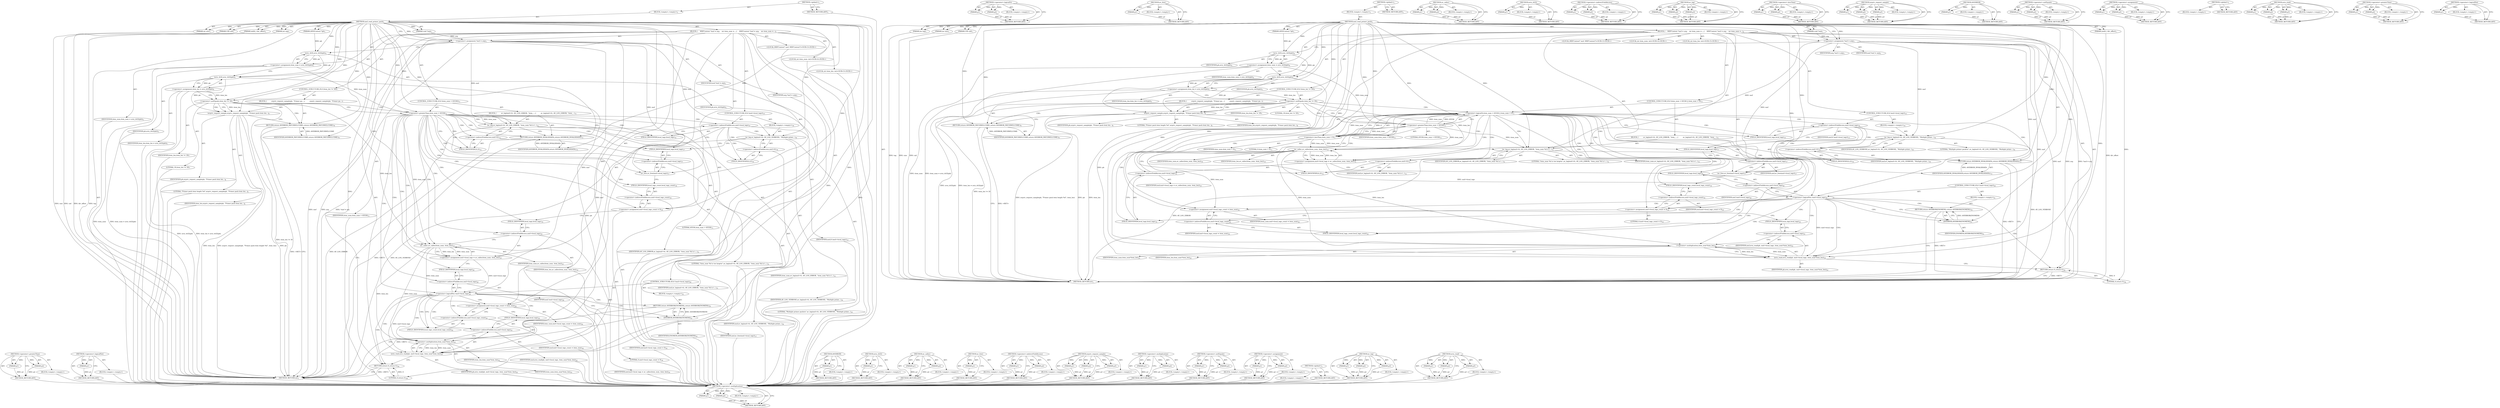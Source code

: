 digraph "&lt;operator&gt;.logicalNot" {
vulnerable_159 [label=<(METHOD,&lt;operator&gt;.greaterThan)>];
vulnerable_160 [label=<(PARAM,p1)>];
vulnerable_161 [label=<(PARAM,p2)>];
vulnerable_162 [label=<(BLOCK,&lt;empty&gt;,&lt;empty&gt;)>];
vulnerable_163 [label=<(METHOD_RETURN,ANY)>];
vulnerable_184 [label=<(METHOD,&lt;operator&gt;.logicalNot)>];
vulnerable_185 [label=<(PARAM,p1)>];
vulnerable_186 [label=<(BLOCK,&lt;empty&gt;,&lt;empty&gt;)>];
vulnerable_187 [label=<(METHOD_RETURN,ANY)>];
vulnerable_6 [label=<(METHOD,&lt;global&gt;)<SUB>1</SUB>>];
vulnerable_7 [label=<(BLOCK,&lt;empty&gt;,&lt;empty&gt;)<SUB>1</SUB>>];
vulnerable_8 [label=<(METHOD,mxf_read_primer_pack)<SUB>1</SUB>>];
vulnerable_9 [label=<(PARAM,void *arg)<SUB>1</SUB>>];
vulnerable_10 [label=<(PARAM,AVIOContext *pb)<SUB>1</SUB>>];
vulnerable_11 [label=<(PARAM,int tag)<SUB>1</SUB>>];
vulnerable_12 [label=<(PARAM,int size)<SUB>1</SUB>>];
vulnerable_13 [label=<(PARAM,UID uid)<SUB>1</SUB>>];
vulnerable_14 [label=<(PARAM,int64_t klv_offset)<SUB>1</SUB>>];
vulnerable_15 [label=<(BLOCK,{
    MXFContext *mxf = arg;
    int item_num =...,{
    MXFContext *mxf = arg;
    int item_num =...)<SUB>2</SUB>>];
vulnerable_16 [label="<(LOCAL,MXFContext* mxf: MXFContext*)<SUB>3</SUB>>"];
vulnerable_17 [label=<(&lt;operator&gt;.assignment,*mxf = arg)<SUB>3</SUB>>];
vulnerable_18 [label=<(IDENTIFIER,mxf,*mxf = arg)<SUB>3</SUB>>];
vulnerable_19 [label=<(IDENTIFIER,arg,*mxf = arg)<SUB>3</SUB>>];
vulnerable_20 [label="<(LOCAL,int item_num: int)<SUB>4</SUB>>"];
vulnerable_21 [label=<(&lt;operator&gt;.assignment,item_num = avio_rb32(pb))<SUB>4</SUB>>];
vulnerable_22 [label=<(IDENTIFIER,item_num,item_num = avio_rb32(pb))<SUB>4</SUB>>];
vulnerable_23 [label=<(avio_rb32,avio_rb32(pb))<SUB>4</SUB>>];
vulnerable_24 [label=<(IDENTIFIER,pb,avio_rb32(pb))<SUB>4</SUB>>];
vulnerable_25 [label="<(LOCAL,int item_len: int)<SUB>5</SUB>>"];
vulnerable_26 [label=<(&lt;operator&gt;.assignment,item_len = avio_rb32(pb))<SUB>5</SUB>>];
vulnerable_27 [label=<(IDENTIFIER,item_len,item_len = avio_rb32(pb))<SUB>5</SUB>>];
vulnerable_28 [label=<(avio_rb32,avio_rb32(pb))<SUB>5</SUB>>];
vulnerable_29 [label=<(IDENTIFIER,pb,avio_rb32(pb))<SUB>5</SUB>>];
vulnerable_30 [label=<(CONTROL_STRUCTURE,IF,if (item_len != 18))<SUB>7</SUB>>];
vulnerable_31 [label=<(&lt;operator&gt;.notEquals,item_len != 18)<SUB>7</SUB>>];
vulnerable_32 [label=<(IDENTIFIER,item_len,item_len != 18)<SUB>7</SUB>>];
vulnerable_33 [label=<(LITERAL,18,item_len != 18)<SUB>7</SUB>>];
vulnerable_34 [label=<(BLOCK,{
         avpriv_request_sample(pb, &quot;Primer pa...,{
         avpriv_request_sample(pb, &quot;Primer pa...)<SUB>7</SUB>>];
vulnerable_35 [label=<(avpriv_request_sample,avpriv_request_sample(pb, &quot;Primer pack item len...)<SUB>8</SUB>>];
vulnerable_36 [label=<(IDENTIFIER,pb,avpriv_request_sample(pb, &quot;Primer pack item len...)<SUB>8</SUB>>];
vulnerable_37 [label=<(LITERAL,&quot;Primer pack item length %d&quot;,avpriv_request_sample(pb, &quot;Primer pack item len...)<SUB>8</SUB>>];
vulnerable_38 [label=<(IDENTIFIER,item_len,avpriv_request_sample(pb, &quot;Primer pack item len...)<SUB>8</SUB>>];
vulnerable_39 [label=<(RETURN,return AVERROR_PATCHWELCOME;,return AVERROR_PATCHWELCOME;)<SUB>9</SUB>>];
vulnerable_40 [label=<(IDENTIFIER,AVERROR_PATCHWELCOME,return AVERROR_PATCHWELCOME;)<SUB>9</SUB>>];
vulnerable_41 [label=<(CONTROL_STRUCTURE,IF,if (item_num &gt; 65536))<SUB>11</SUB>>];
vulnerable_42 [label=<(&lt;operator&gt;.greaterThan,item_num &gt; 65536)<SUB>11</SUB>>];
vulnerable_43 [label=<(IDENTIFIER,item_num,item_num &gt; 65536)<SUB>11</SUB>>];
vulnerable_44 [label=<(LITERAL,65536,item_num &gt; 65536)<SUB>11</SUB>>];
vulnerable_45 [label=<(BLOCK,{
         av_log(mxf-&gt;fc, AV_LOG_ERROR, &quot;item_...,{
         av_log(mxf-&gt;fc, AV_LOG_ERROR, &quot;item_...)<SUB>11</SUB>>];
vulnerable_46 [label=<(av_log,av_log(mxf-&gt;fc, AV_LOG_ERROR, &quot;item_num %d is t...)<SUB>12</SUB>>];
vulnerable_47 [label=<(&lt;operator&gt;.indirectFieldAccess,mxf-&gt;fc)<SUB>12</SUB>>];
vulnerable_48 [label=<(IDENTIFIER,mxf,av_log(mxf-&gt;fc, AV_LOG_ERROR, &quot;item_num %d is t...)<SUB>12</SUB>>];
vulnerable_49 [label=<(FIELD_IDENTIFIER,fc,fc)<SUB>12</SUB>>];
vulnerable_50 [label=<(IDENTIFIER,AV_LOG_ERROR,av_log(mxf-&gt;fc, AV_LOG_ERROR, &quot;item_num %d is t...)<SUB>12</SUB>>];
vulnerable_51 [label=<(LITERAL,&quot;item_num %d is too large\n&quot;,av_log(mxf-&gt;fc, AV_LOG_ERROR, &quot;item_num %d is t...)<SUB>12</SUB>>];
vulnerable_52 [label=<(IDENTIFIER,item_num,av_log(mxf-&gt;fc, AV_LOG_ERROR, &quot;item_num %d is t...)<SUB>12</SUB>>];
vulnerable_53 [label=<(RETURN,return AVERROR_INVALIDDATA;,return AVERROR_INVALIDDATA;)<SUB>13</SUB>>];
vulnerable_54 [label=<(IDENTIFIER,AVERROR_INVALIDDATA,return AVERROR_INVALIDDATA;)<SUB>13</SUB>>];
vulnerable_55 [label=<(CONTROL_STRUCTURE,IF,if (mxf-&gt;local_tags))<SUB>15</SUB>>];
vulnerable_56 [label=<(&lt;operator&gt;.indirectFieldAccess,mxf-&gt;local_tags)<SUB>15</SUB>>];
vulnerable_57 [label=<(IDENTIFIER,mxf,if (mxf-&gt;local_tags))<SUB>15</SUB>>];
vulnerable_58 [label=<(FIELD_IDENTIFIER,local_tags,local_tags)<SUB>15</SUB>>];
vulnerable_59 [label=<(BLOCK,&lt;empty&gt;,&lt;empty&gt;)<SUB>16</SUB>>];
vulnerable_60 [label=<(av_log,av_log(mxf-&gt;fc, AV_LOG_VERBOSE, &quot;Multiple prime...)<SUB>16</SUB>>];
vulnerable_61 [label=<(&lt;operator&gt;.indirectFieldAccess,mxf-&gt;fc)<SUB>16</SUB>>];
vulnerable_62 [label=<(IDENTIFIER,mxf,av_log(mxf-&gt;fc, AV_LOG_VERBOSE, &quot;Multiple prime...)<SUB>16</SUB>>];
vulnerable_63 [label=<(FIELD_IDENTIFIER,fc,fc)<SUB>16</SUB>>];
vulnerable_64 [label=<(IDENTIFIER,AV_LOG_VERBOSE,av_log(mxf-&gt;fc, AV_LOG_VERBOSE, &quot;Multiple prime...)<SUB>16</SUB>>];
vulnerable_65 [label=<(LITERAL,&quot;Multiple primer packs\n&quot;,av_log(mxf-&gt;fc, AV_LOG_VERBOSE, &quot;Multiple prime...)<SUB>16</SUB>>];
vulnerable_66 [label=<(av_free,av_free(mxf-&gt;local_tags))<SUB>17</SUB>>];
vulnerable_67 [label=<(&lt;operator&gt;.indirectFieldAccess,mxf-&gt;local_tags)<SUB>17</SUB>>];
vulnerable_68 [label=<(IDENTIFIER,mxf,av_free(mxf-&gt;local_tags))<SUB>17</SUB>>];
vulnerable_69 [label=<(FIELD_IDENTIFIER,local_tags,local_tags)<SUB>17</SUB>>];
vulnerable_70 [label=<(&lt;operator&gt;.assignment,mxf-&gt;local_tags_count = 0)<SUB>18</SUB>>];
vulnerable_71 [label=<(&lt;operator&gt;.indirectFieldAccess,mxf-&gt;local_tags_count)<SUB>18</SUB>>];
vulnerable_72 [label=<(IDENTIFIER,mxf,mxf-&gt;local_tags_count = 0)<SUB>18</SUB>>];
vulnerable_73 [label=<(FIELD_IDENTIFIER,local_tags_count,local_tags_count)<SUB>18</SUB>>];
vulnerable_74 [label=<(LITERAL,0,mxf-&gt;local_tags_count = 0)<SUB>18</SUB>>];
vulnerable_75 [label=<(&lt;operator&gt;.assignment,mxf-&gt;local_tags = av_calloc(item_num, item_len))<SUB>19</SUB>>];
vulnerable_76 [label=<(&lt;operator&gt;.indirectFieldAccess,mxf-&gt;local_tags)<SUB>19</SUB>>];
vulnerable_77 [label=<(IDENTIFIER,mxf,mxf-&gt;local_tags = av_calloc(item_num, item_len))<SUB>19</SUB>>];
vulnerable_78 [label=<(FIELD_IDENTIFIER,local_tags,local_tags)<SUB>19</SUB>>];
vulnerable_79 [label=<(av_calloc,av_calloc(item_num, item_len))<SUB>19</SUB>>];
vulnerable_80 [label=<(IDENTIFIER,item_num,av_calloc(item_num, item_len))<SUB>19</SUB>>];
vulnerable_81 [label=<(IDENTIFIER,item_len,av_calloc(item_num, item_len))<SUB>19</SUB>>];
vulnerable_82 [label=<(CONTROL_STRUCTURE,IF,if (!mxf-&gt;local_tags))<SUB>20</SUB>>];
vulnerable_83 [label=<(&lt;operator&gt;.logicalNot,!mxf-&gt;local_tags)<SUB>20</SUB>>];
vulnerable_84 [label=<(&lt;operator&gt;.indirectFieldAccess,mxf-&gt;local_tags)<SUB>20</SUB>>];
vulnerable_85 [label=<(IDENTIFIER,mxf,!mxf-&gt;local_tags)<SUB>20</SUB>>];
vulnerable_86 [label=<(FIELD_IDENTIFIER,local_tags,local_tags)<SUB>20</SUB>>];
vulnerable_87 [label=<(BLOCK,&lt;empty&gt;,&lt;empty&gt;)<SUB>21</SUB>>];
vulnerable_88 [label=<(RETURN,return AVERROR(ENOMEM);,return AVERROR(ENOMEM);)<SUB>21</SUB>>];
vulnerable_89 [label=<(AVERROR,AVERROR(ENOMEM))<SUB>21</SUB>>];
vulnerable_90 [label=<(IDENTIFIER,ENOMEM,AVERROR(ENOMEM))<SUB>21</SUB>>];
vulnerable_91 [label=<(&lt;operator&gt;.assignment,mxf-&gt;local_tags_count = item_num)<SUB>22</SUB>>];
vulnerable_92 [label=<(&lt;operator&gt;.indirectFieldAccess,mxf-&gt;local_tags_count)<SUB>22</SUB>>];
vulnerable_93 [label=<(IDENTIFIER,mxf,mxf-&gt;local_tags_count = item_num)<SUB>22</SUB>>];
vulnerable_94 [label=<(FIELD_IDENTIFIER,local_tags_count,local_tags_count)<SUB>22</SUB>>];
vulnerable_95 [label=<(IDENTIFIER,item_num,mxf-&gt;local_tags_count = item_num)<SUB>22</SUB>>];
vulnerable_96 [label=<(avio_read,avio_read(pb, mxf-&gt;local_tags, item_num*item_len))<SUB>23</SUB>>];
vulnerable_97 [label=<(IDENTIFIER,pb,avio_read(pb, mxf-&gt;local_tags, item_num*item_len))<SUB>23</SUB>>];
vulnerable_98 [label=<(&lt;operator&gt;.indirectFieldAccess,mxf-&gt;local_tags)<SUB>23</SUB>>];
vulnerable_99 [label=<(IDENTIFIER,mxf,avio_read(pb, mxf-&gt;local_tags, item_num*item_len))<SUB>23</SUB>>];
vulnerable_100 [label=<(FIELD_IDENTIFIER,local_tags,local_tags)<SUB>23</SUB>>];
vulnerable_101 [label=<(&lt;operator&gt;.multiplication,item_num*item_len)<SUB>23</SUB>>];
vulnerable_102 [label=<(IDENTIFIER,item_num,item_num*item_len)<SUB>23</SUB>>];
vulnerable_103 [label=<(IDENTIFIER,item_len,item_num*item_len)<SUB>23</SUB>>];
vulnerable_104 [label=<(RETURN,return 0;,return 0;)<SUB>24</SUB>>];
vulnerable_105 [label=<(LITERAL,0,return 0;)<SUB>24</SUB>>];
vulnerable_106 [label=<(METHOD_RETURN,int)<SUB>1</SUB>>];
vulnerable_108 [label=<(METHOD_RETURN,ANY)<SUB>1</SUB>>];
vulnerable_188 [label=<(METHOD,AVERROR)>];
vulnerable_189 [label=<(PARAM,p1)>];
vulnerable_190 [label=<(BLOCK,&lt;empty&gt;,&lt;empty&gt;)>];
vulnerable_191 [label=<(METHOD_RETURN,ANY)>];
vulnerable_144 [label=<(METHOD,avio_rb32)>];
vulnerable_145 [label=<(PARAM,p1)>];
vulnerable_146 [label=<(BLOCK,&lt;empty&gt;,&lt;empty&gt;)>];
vulnerable_147 [label=<(METHOD_RETURN,ANY)>];
vulnerable_179 [label=<(METHOD,av_calloc)>];
vulnerable_180 [label=<(PARAM,p1)>];
vulnerable_181 [label=<(PARAM,p2)>];
vulnerable_182 [label=<(BLOCK,&lt;empty&gt;,&lt;empty&gt;)>];
vulnerable_183 [label=<(METHOD_RETURN,ANY)>];
vulnerable_175 [label=<(METHOD,av_free)>];
vulnerable_176 [label=<(PARAM,p1)>];
vulnerable_177 [label=<(BLOCK,&lt;empty&gt;,&lt;empty&gt;)>];
vulnerable_178 [label=<(METHOD_RETURN,ANY)>];
vulnerable_170 [label=<(METHOD,&lt;operator&gt;.indirectFieldAccess)>];
vulnerable_171 [label=<(PARAM,p1)>];
vulnerable_172 [label=<(PARAM,p2)>];
vulnerable_173 [label=<(BLOCK,&lt;empty&gt;,&lt;empty&gt;)>];
vulnerable_174 [label=<(METHOD_RETURN,ANY)>];
vulnerable_153 [label=<(METHOD,avpriv_request_sample)>];
vulnerable_154 [label=<(PARAM,p1)>];
vulnerable_155 [label=<(PARAM,p2)>];
vulnerable_156 [label=<(PARAM,p3)>];
vulnerable_157 [label=<(BLOCK,&lt;empty&gt;,&lt;empty&gt;)>];
vulnerable_158 [label=<(METHOD_RETURN,ANY)>];
vulnerable_198 [label=<(METHOD,&lt;operator&gt;.multiplication)>];
vulnerable_199 [label=<(PARAM,p1)>];
vulnerable_200 [label=<(PARAM,p2)>];
vulnerable_201 [label=<(BLOCK,&lt;empty&gt;,&lt;empty&gt;)>];
vulnerable_202 [label=<(METHOD_RETURN,ANY)>];
vulnerable_148 [label=<(METHOD,&lt;operator&gt;.notEquals)>];
vulnerable_149 [label=<(PARAM,p1)>];
vulnerable_150 [label=<(PARAM,p2)>];
vulnerable_151 [label=<(BLOCK,&lt;empty&gt;,&lt;empty&gt;)>];
vulnerable_152 [label=<(METHOD_RETURN,ANY)>];
vulnerable_139 [label=<(METHOD,&lt;operator&gt;.assignment)>];
vulnerable_140 [label=<(PARAM,p1)>];
vulnerable_141 [label=<(PARAM,p2)>];
vulnerable_142 [label=<(BLOCK,&lt;empty&gt;,&lt;empty&gt;)>];
vulnerable_143 [label=<(METHOD_RETURN,ANY)>];
vulnerable_133 [label=<(METHOD,&lt;global&gt;)<SUB>1</SUB>>];
vulnerable_134 [label=<(BLOCK,&lt;empty&gt;,&lt;empty&gt;)>];
vulnerable_135 [label=<(METHOD_RETURN,ANY)>];
vulnerable_164 [label=<(METHOD,av_log)>];
vulnerable_165 [label=<(PARAM,p1)>];
vulnerable_166 [label=<(PARAM,p2)>];
vulnerable_167 [label=<(PARAM,p3)>];
vulnerable_168 [label=<(BLOCK,&lt;empty&gt;,&lt;empty&gt;)>];
vulnerable_169 [label=<(METHOD_RETURN,ANY)>];
vulnerable_192 [label=<(METHOD,avio_read)>];
vulnerable_193 [label=<(PARAM,p1)>];
vulnerable_194 [label=<(PARAM,p2)>];
vulnerable_195 [label=<(PARAM,p3)>];
vulnerable_196 [label=<(BLOCK,&lt;empty&gt;,&lt;empty&gt;)>];
vulnerable_197 [label=<(METHOD_RETURN,ANY)>];
fixed_212 [label=<(METHOD,&lt;operator&gt;.multiplication)>];
fixed_213 [label=<(PARAM,p1)>];
fixed_214 [label=<(PARAM,p2)>];
fixed_215 [label=<(BLOCK,&lt;empty&gt;,&lt;empty&gt;)>];
fixed_216 [label=<(METHOD_RETURN,ANY)>];
fixed_163 [label=<(METHOD,&lt;operator&gt;.logicalOr)>];
fixed_164 [label=<(PARAM,p1)>];
fixed_165 [label=<(PARAM,p2)>];
fixed_166 [label=<(BLOCK,&lt;empty&gt;,&lt;empty&gt;)>];
fixed_167 [label=<(METHOD_RETURN,ANY)>];
fixed_189 [label=<(METHOD,av_free)>];
fixed_190 [label=<(PARAM,p1)>];
fixed_191 [label=<(BLOCK,&lt;empty&gt;,&lt;empty&gt;)>];
fixed_192 [label=<(METHOD_RETURN,ANY)>];
fixed_6 [label=<(METHOD,&lt;global&gt;)<SUB>1</SUB>>];
fixed_7 [label=<(BLOCK,&lt;empty&gt;,&lt;empty&gt;)<SUB>1</SUB>>];
fixed_8 [label=<(METHOD,mxf_read_primer_pack)<SUB>1</SUB>>];
fixed_9 [label=<(PARAM,void *arg)<SUB>1</SUB>>];
fixed_10 [label=<(PARAM,AVIOContext *pb)<SUB>1</SUB>>];
fixed_11 [label=<(PARAM,int tag)<SUB>1</SUB>>];
fixed_12 [label=<(PARAM,int size)<SUB>1</SUB>>];
fixed_13 [label=<(PARAM,UID uid)<SUB>1</SUB>>];
fixed_14 [label=<(PARAM,int64_t klv_offset)<SUB>1</SUB>>];
fixed_15 [label=<(BLOCK,{
    MXFContext *mxf = arg;
    int item_num =...,{
    MXFContext *mxf = arg;
    int item_num =...)<SUB>2</SUB>>];
fixed_16 [label="<(LOCAL,MXFContext* mxf: MXFContext*)<SUB>3</SUB>>"];
fixed_17 [label=<(&lt;operator&gt;.assignment,*mxf = arg)<SUB>3</SUB>>];
fixed_18 [label=<(IDENTIFIER,mxf,*mxf = arg)<SUB>3</SUB>>];
fixed_19 [label=<(IDENTIFIER,arg,*mxf = arg)<SUB>3</SUB>>];
fixed_20 [label="<(LOCAL,int item_num: int)<SUB>4</SUB>>"];
fixed_21 [label=<(&lt;operator&gt;.assignment,item_num = avio_rb32(pb))<SUB>4</SUB>>];
fixed_22 [label=<(IDENTIFIER,item_num,item_num = avio_rb32(pb))<SUB>4</SUB>>];
fixed_23 [label=<(avio_rb32,avio_rb32(pb))<SUB>4</SUB>>];
fixed_24 [label=<(IDENTIFIER,pb,avio_rb32(pb))<SUB>4</SUB>>];
fixed_25 [label="<(LOCAL,int item_len: int)<SUB>5</SUB>>"];
fixed_26 [label=<(&lt;operator&gt;.assignment,item_len = avio_rb32(pb))<SUB>5</SUB>>];
fixed_27 [label=<(IDENTIFIER,item_len,item_len = avio_rb32(pb))<SUB>5</SUB>>];
fixed_28 [label=<(avio_rb32,avio_rb32(pb))<SUB>5</SUB>>];
fixed_29 [label=<(IDENTIFIER,pb,avio_rb32(pb))<SUB>5</SUB>>];
fixed_30 [label=<(CONTROL_STRUCTURE,IF,if (item_len != 18))<SUB>7</SUB>>];
fixed_31 [label=<(&lt;operator&gt;.notEquals,item_len != 18)<SUB>7</SUB>>];
fixed_32 [label=<(IDENTIFIER,item_len,item_len != 18)<SUB>7</SUB>>];
fixed_33 [label=<(LITERAL,18,item_len != 18)<SUB>7</SUB>>];
fixed_34 [label=<(BLOCK,{
         avpriv_request_sample(pb, &quot;Primer pa...,{
         avpriv_request_sample(pb, &quot;Primer pa...)<SUB>7</SUB>>];
fixed_35 [label=<(avpriv_request_sample,avpriv_request_sample(pb, &quot;Primer pack item len...)<SUB>8</SUB>>];
fixed_36 [label=<(IDENTIFIER,pb,avpriv_request_sample(pb, &quot;Primer pack item len...)<SUB>8</SUB>>];
fixed_37 [label=<(LITERAL,&quot;Primer pack item length %d&quot;,avpriv_request_sample(pb, &quot;Primer pack item len...)<SUB>8</SUB>>];
fixed_38 [label=<(IDENTIFIER,item_len,avpriv_request_sample(pb, &quot;Primer pack item len...)<SUB>8</SUB>>];
fixed_39 [label=<(RETURN,return AVERROR_PATCHWELCOME;,return AVERROR_PATCHWELCOME;)<SUB>9</SUB>>];
fixed_40 [label=<(IDENTIFIER,AVERROR_PATCHWELCOME,return AVERROR_PATCHWELCOME;)<SUB>9</SUB>>];
fixed_41 [label=<(CONTROL_STRUCTURE,IF,if (item_num &gt; 65536 || item_num &lt; 0))<SUB>11</SUB>>];
fixed_42 [label=<(&lt;operator&gt;.logicalOr,item_num &gt; 65536 || item_num &lt; 0)<SUB>11</SUB>>];
fixed_43 [label=<(&lt;operator&gt;.greaterThan,item_num &gt; 65536)<SUB>11</SUB>>];
fixed_44 [label=<(IDENTIFIER,item_num,item_num &gt; 65536)<SUB>11</SUB>>];
fixed_45 [label=<(LITERAL,65536,item_num &gt; 65536)<SUB>11</SUB>>];
fixed_46 [label=<(&lt;operator&gt;.lessThan,item_num &lt; 0)<SUB>11</SUB>>];
fixed_47 [label=<(IDENTIFIER,item_num,item_num &lt; 0)<SUB>11</SUB>>];
fixed_48 [label=<(LITERAL,0,item_num &lt; 0)<SUB>11</SUB>>];
fixed_49 [label=<(BLOCK,{
         av_log(mxf-&gt;fc, AV_LOG_ERROR, &quot;item_...,{
         av_log(mxf-&gt;fc, AV_LOG_ERROR, &quot;item_...)<SUB>11</SUB>>];
fixed_50 [label=<(av_log,av_log(mxf-&gt;fc, AV_LOG_ERROR, &quot;item_num %d is t...)<SUB>12</SUB>>];
fixed_51 [label=<(&lt;operator&gt;.indirectFieldAccess,mxf-&gt;fc)<SUB>12</SUB>>];
fixed_52 [label=<(IDENTIFIER,mxf,av_log(mxf-&gt;fc, AV_LOG_ERROR, &quot;item_num %d is t...)<SUB>12</SUB>>];
fixed_53 [label=<(FIELD_IDENTIFIER,fc,fc)<SUB>12</SUB>>];
fixed_54 [label=<(IDENTIFIER,AV_LOG_ERROR,av_log(mxf-&gt;fc, AV_LOG_ERROR, &quot;item_num %d is t...)<SUB>12</SUB>>];
fixed_55 [label=<(LITERAL,&quot;item_num %d is too large\n&quot;,av_log(mxf-&gt;fc, AV_LOG_ERROR, &quot;item_num %d is t...)<SUB>12</SUB>>];
fixed_56 [label=<(IDENTIFIER,item_num,av_log(mxf-&gt;fc, AV_LOG_ERROR, &quot;item_num %d is t...)<SUB>12</SUB>>];
fixed_57 [label=<(RETURN,return AVERROR_INVALIDDATA;,return AVERROR_INVALIDDATA;)<SUB>13</SUB>>];
fixed_58 [label=<(IDENTIFIER,AVERROR_INVALIDDATA,return AVERROR_INVALIDDATA;)<SUB>13</SUB>>];
fixed_59 [label=<(CONTROL_STRUCTURE,IF,if (mxf-&gt;local_tags))<SUB>15</SUB>>];
fixed_60 [label=<(&lt;operator&gt;.indirectFieldAccess,mxf-&gt;local_tags)<SUB>15</SUB>>];
fixed_61 [label=<(IDENTIFIER,mxf,if (mxf-&gt;local_tags))<SUB>15</SUB>>];
fixed_62 [label=<(FIELD_IDENTIFIER,local_tags,local_tags)<SUB>15</SUB>>];
fixed_63 [label=<(BLOCK,&lt;empty&gt;,&lt;empty&gt;)<SUB>16</SUB>>];
fixed_64 [label=<(av_log,av_log(mxf-&gt;fc, AV_LOG_VERBOSE, &quot;Multiple prime...)<SUB>16</SUB>>];
fixed_65 [label=<(&lt;operator&gt;.indirectFieldAccess,mxf-&gt;fc)<SUB>16</SUB>>];
fixed_66 [label=<(IDENTIFIER,mxf,av_log(mxf-&gt;fc, AV_LOG_VERBOSE, &quot;Multiple prime...)<SUB>16</SUB>>];
fixed_67 [label=<(FIELD_IDENTIFIER,fc,fc)<SUB>16</SUB>>];
fixed_68 [label=<(IDENTIFIER,AV_LOG_VERBOSE,av_log(mxf-&gt;fc, AV_LOG_VERBOSE, &quot;Multiple prime...)<SUB>16</SUB>>];
fixed_69 [label=<(LITERAL,&quot;Multiple primer packs\n&quot;,av_log(mxf-&gt;fc, AV_LOG_VERBOSE, &quot;Multiple prime...)<SUB>16</SUB>>];
fixed_70 [label=<(av_free,av_free(mxf-&gt;local_tags))<SUB>17</SUB>>];
fixed_71 [label=<(&lt;operator&gt;.indirectFieldAccess,mxf-&gt;local_tags)<SUB>17</SUB>>];
fixed_72 [label=<(IDENTIFIER,mxf,av_free(mxf-&gt;local_tags))<SUB>17</SUB>>];
fixed_73 [label=<(FIELD_IDENTIFIER,local_tags,local_tags)<SUB>17</SUB>>];
fixed_74 [label=<(&lt;operator&gt;.assignment,mxf-&gt;local_tags_count = 0)<SUB>18</SUB>>];
fixed_75 [label=<(&lt;operator&gt;.indirectFieldAccess,mxf-&gt;local_tags_count)<SUB>18</SUB>>];
fixed_76 [label=<(IDENTIFIER,mxf,mxf-&gt;local_tags_count = 0)<SUB>18</SUB>>];
fixed_77 [label=<(FIELD_IDENTIFIER,local_tags_count,local_tags_count)<SUB>18</SUB>>];
fixed_78 [label=<(LITERAL,0,mxf-&gt;local_tags_count = 0)<SUB>18</SUB>>];
fixed_79 [label=<(&lt;operator&gt;.assignment,mxf-&gt;local_tags = av_calloc(item_num, item_len))<SUB>19</SUB>>];
fixed_80 [label=<(&lt;operator&gt;.indirectFieldAccess,mxf-&gt;local_tags)<SUB>19</SUB>>];
fixed_81 [label=<(IDENTIFIER,mxf,mxf-&gt;local_tags = av_calloc(item_num, item_len))<SUB>19</SUB>>];
fixed_82 [label=<(FIELD_IDENTIFIER,local_tags,local_tags)<SUB>19</SUB>>];
fixed_83 [label=<(av_calloc,av_calloc(item_num, item_len))<SUB>19</SUB>>];
fixed_84 [label=<(IDENTIFIER,item_num,av_calloc(item_num, item_len))<SUB>19</SUB>>];
fixed_85 [label=<(IDENTIFIER,item_len,av_calloc(item_num, item_len))<SUB>19</SUB>>];
fixed_86 [label=<(CONTROL_STRUCTURE,IF,if (!mxf-&gt;local_tags))<SUB>20</SUB>>];
fixed_87 [label=<(&lt;operator&gt;.logicalNot,!mxf-&gt;local_tags)<SUB>20</SUB>>];
fixed_88 [label=<(&lt;operator&gt;.indirectFieldAccess,mxf-&gt;local_tags)<SUB>20</SUB>>];
fixed_89 [label=<(IDENTIFIER,mxf,!mxf-&gt;local_tags)<SUB>20</SUB>>];
fixed_90 [label=<(FIELD_IDENTIFIER,local_tags,local_tags)<SUB>20</SUB>>];
fixed_91 [label=<(BLOCK,&lt;empty&gt;,&lt;empty&gt;)<SUB>21</SUB>>];
fixed_92 [label=<(RETURN,return AVERROR(ENOMEM);,return AVERROR(ENOMEM);)<SUB>21</SUB>>];
fixed_93 [label=<(AVERROR,AVERROR(ENOMEM))<SUB>21</SUB>>];
fixed_94 [label=<(IDENTIFIER,ENOMEM,AVERROR(ENOMEM))<SUB>21</SUB>>];
fixed_95 [label=<(&lt;operator&gt;.assignment,mxf-&gt;local_tags_count = item_num)<SUB>22</SUB>>];
fixed_96 [label=<(&lt;operator&gt;.indirectFieldAccess,mxf-&gt;local_tags_count)<SUB>22</SUB>>];
fixed_97 [label=<(IDENTIFIER,mxf,mxf-&gt;local_tags_count = item_num)<SUB>22</SUB>>];
fixed_98 [label=<(FIELD_IDENTIFIER,local_tags_count,local_tags_count)<SUB>22</SUB>>];
fixed_99 [label=<(IDENTIFIER,item_num,mxf-&gt;local_tags_count = item_num)<SUB>22</SUB>>];
fixed_100 [label=<(avio_read,avio_read(pb, mxf-&gt;local_tags, item_num*item_len))<SUB>23</SUB>>];
fixed_101 [label=<(IDENTIFIER,pb,avio_read(pb, mxf-&gt;local_tags, item_num*item_len))<SUB>23</SUB>>];
fixed_102 [label=<(&lt;operator&gt;.indirectFieldAccess,mxf-&gt;local_tags)<SUB>23</SUB>>];
fixed_103 [label=<(IDENTIFIER,mxf,avio_read(pb, mxf-&gt;local_tags, item_num*item_len))<SUB>23</SUB>>];
fixed_104 [label=<(FIELD_IDENTIFIER,local_tags,local_tags)<SUB>23</SUB>>];
fixed_105 [label=<(&lt;operator&gt;.multiplication,item_num*item_len)<SUB>23</SUB>>];
fixed_106 [label=<(IDENTIFIER,item_num,item_num*item_len)<SUB>23</SUB>>];
fixed_107 [label=<(IDENTIFIER,item_len,item_num*item_len)<SUB>23</SUB>>];
fixed_108 [label=<(RETURN,return 0;,return 0;)<SUB>24</SUB>>];
fixed_109 [label=<(LITERAL,0,return 0;)<SUB>24</SUB>>];
fixed_110 [label=<(METHOD_RETURN,int)<SUB>1</SUB>>];
fixed_112 [label=<(METHOD_RETURN,ANY)<SUB>1</SUB>>];
fixed_193 [label=<(METHOD,av_calloc)>];
fixed_194 [label=<(PARAM,p1)>];
fixed_195 [label=<(PARAM,p2)>];
fixed_196 [label=<(BLOCK,&lt;empty&gt;,&lt;empty&gt;)>];
fixed_197 [label=<(METHOD_RETURN,ANY)>];
fixed_148 [label=<(METHOD,avio_rb32)>];
fixed_149 [label=<(PARAM,p1)>];
fixed_150 [label=<(BLOCK,&lt;empty&gt;,&lt;empty&gt;)>];
fixed_151 [label=<(METHOD_RETURN,ANY)>];
fixed_184 [label=<(METHOD,&lt;operator&gt;.indirectFieldAccess)>];
fixed_185 [label=<(PARAM,p1)>];
fixed_186 [label=<(PARAM,p2)>];
fixed_187 [label=<(BLOCK,&lt;empty&gt;,&lt;empty&gt;)>];
fixed_188 [label=<(METHOD_RETURN,ANY)>];
fixed_178 [label=<(METHOD,av_log)>];
fixed_179 [label=<(PARAM,p1)>];
fixed_180 [label=<(PARAM,p2)>];
fixed_181 [label=<(PARAM,p3)>];
fixed_182 [label=<(BLOCK,&lt;empty&gt;,&lt;empty&gt;)>];
fixed_183 [label=<(METHOD_RETURN,ANY)>];
fixed_173 [label=<(METHOD,&lt;operator&gt;.lessThan)>];
fixed_174 [label=<(PARAM,p1)>];
fixed_175 [label=<(PARAM,p2)>];
fixed_176 [label=<(BLOCK,&lt;empty&gt;,&lt;empty&gt;)>];
fixed_177 [label=<(METHOD_RETURN,ANY)>];
fixed_157 [label=<(METHOD,avpriv_request_sample)>];
fixed_158 [label=<(PARAM,p1)>];
fixed_159 [label=<(PARAM,p2)>];
fixed_160 [label=<(PARAM,p3)>];
fixed_161 [label=<(BLOCK,&lt;empty&gt;,&lt;empty&gt;)>];
fixed_162 [label=<(METHOD_RETURN,ANY)>];
fixed_202 [label=<(METHOD,AVERROR)>];
fixed_203 [label=<(PARAM,p1)>];
fixed_204 [label=<(BLOCK,&lt;empty&gt;,&lt;empty&gt;)>];
fixed_205 [label=<(METHOD_RETURN,ANY)>];
fixed_152 [label=<(METHOD,&lt;operator&gt;.notEquals)>];
fixed_153 [label=<(PARAM,p1)>];
fixed_154 [label=<(PARAM,p2)>];
fixed_155 [label=<(BLOCK,&lt;empty&gt;,&lt;empty&gt;)>];
fixed_156 [label=<(METHOD_RETURN,ANY)>];
fixed_143 [label=<(METHOD,&lt;operator&gt;.assignment)>];
fixed_144 [label=<(PARAM,p1)>];
fixed_145 [label=<(PARAM,p2)>];
fixed_146 [label=<(BLOCK,&lt;empty&gt;,&lt;empty&gt;)>];
fixed_147 [label=<(METHOD_RETURN,ANY)>];
fixed_137 [label=<(METHOD,&lt;global&gt;)<SUB>1</SUB>>];
fixed_138 [label=<(BLOCK,&lt;empty&gt;,&lt;empty&gt;)>];
fixed_139 [label=<(METHOD_RETURN,ANY)>];
fixed_206 [label=<(METHOD,avio_read)>];
fixed_207 [label=<(PARAM,p1)>];
fixed_208 [label=<(PARAM,p2)>];
fixed_209 [label=<(PARAM,p3)>];
fixed_210 [label=<(BLOCK,&lt;empty&gt;,&lt;empty&gt;)>];
fixed_211 [label=<(METHOD_RETURN,ANY)>];
fixed_168 [label=<(METHOD,&lt;operator&gt;.greaterThan)>];
fixed_169 [label=<(PARAM,p1)>];
fixed_170 [label=<(PARAM,p2)>];
fixed_171 [label=<(BLOCK,&lt;empty&gt;,&lt;empty&gt;)>];
fixed_172 [label=<(METHOD_RETURN,ANY)>];
fixed_198 [label=<(METHOD,&lt;operator&gt;.logicalNot)>];
fixed_199 [label=<(PARAM,p1)>];
fixed_200 [label=<(BLOCK,&lt;empty&gt;,&lt;empty&gt;)>];
fixed_201 [label=<(METHOD_RETURN,ANY)>];
vulnerable_159 -> vulnerable_160  [key=0, label="AST: "];
vulnerable_159 -> vulnerable_160  [key=1, label="DDG: "];
vulnerable_159 -> vulnerable_162  [key=0, label="AST: "];
vulnerable_159 -> vulnerable_161  [key=0, label="AST: "];
vulnerable_159 -> vulnerable_161  [key=1, label="DDG: "];
vulnerable_159 -> vulnerable_163  [key=0, label="AST: "];
vulnerable_159 -> vulnerable_163  [key=1, label="CFG: "];
vulnerable_160 -> vulnerable_163  [key=0, label="DDG: p1"];
vulnerable_161 -> vulnerable_163  [key=0, label="DDG: p2"];
vulnerable_162 -> fixed_212  [key=0];
vulnerable_163 -> fixed_212  [key=0];
vulnerable_184 -> vulnerable_185  [key=0, label="AST: "];
vulnerable_184 -> vulnerable_185  [key=1, label="DDG: "];
vulnerable_184 -> vulnerable_186  [key=0, label="AST: "];
vulnerable_184 -> vulnerable_187  [key=0, label="AST: "];
vulnerable_184 -> vulnerable_187  [key=1, label="CFG: "];
vulnerable_185 -> vulnerable_187  [key=0, label="DDG: p1"];
vulnerable_186 -> fixed_212  [key=0];
vulnerable_187 -> fixed_212  [key=0];
vulnerable_6 -> vulnerable_7  [key=0, label="AST: "];
vulnerable_6 -> vulnerable_108  [key=0, label="AST: "];
vulnerable_6 -> vulnerable_108  [key=1, label="CFG: "];
vulnerable_7 -> vulnerable_8  [key=0, label="AST: "];
vulnerable_8 -> vulnerable_9  [key=0, label="AST: "];
vulnerable_8 -> vulnerable_9  [key=1, label="DDG: "];
vulnerable_8 -> vulnerable_10  [key=0, label="AST: "];
vulnerable_8 -> vulnerable_10  [key=1, label="DDG: "];
vulnerable_8 -> vulnerable_11  [key=0, label="AST: "];
vulnerable_8 -> vulnerable_11  [key=1, label="DDG: "];
vulnerable_8 -> vulnerable_12  [key=0, label="AST: "];
vulnerable_8 -> vulnerable_12  [key=1, label="DDG: "];
vulnerable_8 -> vulnerable_13  [key=0, label="AST: "];
vulnerable_8 -> vulnerable_13  [key=1, label="DDG: "];
vulnerable_8 -> vulnerable_14  [key=0, label="AST: "];
vulnerable_8 -> vulnerable_14  [key=1, label="DDG: "];
vulnerable_8 -> vulnerable_15  [key=0, label="AST: "];
vulnerable_8 -> vulnerable_106  [key=0, label="AST: "];
vulnerable_8 -> vulnerable_17  [key=0, label="CFG: "];
vulnerable_8 -> vulnerable_17  [key=1, label="DDG: "];
vulnerable_8 -> vulnerable_70  [key=0, label="DDG: "];
vulnerable_8 -> vulnerable_91  [key=0, label="DDG: "];
vulnerable_8 -> vulnerable_104  [key=0, label="DDG: "];
vulnerable_8 -> vulnerable_96  [key=0, label="DDG: "];
vulnerable_8 -> vulnerable_105  [key=0, label="DDG: "];
vulnerable_8 -> vulnerable_23  [key=0, label="DDG: "];
vulnerable_8 -> vulnerable_28  [key=0, label="DDG: "];
vulnerable_8 -> vulnerable_31  [key=0, label="DDG: "];
vulnerable_8 -> vulnerable_39  [key=0, label="DDG: "];
vulnerable_8 -> vulnerable_42  [key=0, label="DDG: "];
vulnerable_8 -> vulnerable_53  [key=0, label="DDG: "];
vulnerable_8 -> vulnerable_79  [key=0, label="DDG: "];
vulnerable_8 -> vulnerable_101  [key=0, label="DDG: "];
vulnerable_8 -> vulnerable_35  [key=0, label="DDG: "];
vulnerable_8 -> vulnerable_40  [key=0, label="DDG: "];
vulnerable_8 -> vulnerable_46  [key=0, label="DDG: "];
vulnerable_8 -> vulnerable_54  [key=0, label="DDG: "];
vulnerable_8 -> vulnerable_60  [key=0, label="DDG: "];
vulnerable_8 -> vulnerable_89  [key=0, label="DDG: "];
vulnerable_9 -> vulnerable_17  [key=0, label="DDG: arg"];
vulnerable_10 -> vulnerable_23  [key=0, label="DDG: pb"];
vulnerable_11 -> vulnerable_106  [key=0, label="DDG: tag"];
vulnerable_12 -> vulnerable_106  [key=0, label="DDG: size"];
vulnerable_13 -> vulnerable_106  [key=0, label="DDG: uid"];
vulnerable_14 -> vulnerable_106  [key=0, label="DDG: klv_offset"];
vulnerable_15 -> vulnerable_16  [key=0, label="AST: "];
vulnerable_15 -> vulnerable_17  [key=0, label="AST: "];
vulnerable_15 -> vulnerable_20  [key=0, label="AST: "];
vulnerable_15 -> vulnerable_21  [key=0, label="AST: "];
vulnerable_15 -> vulnerable_25  [key=0, label="AST: "];
vulnerable_15 -> vulnerable_26  [key=0, label="AST: "];
vulnerable_15 -> vulnerable_30  [key=0, label="AST: "];
vulnerable_15 -> vulnerable_41  [key=0, label="AST: "];
vulnerable_15 -> vulnerable_55  [key=0, label="AST: "];
vulnerable_15 -> vulnerable_66  [key=0, label="AST: "];
vulnerable_15 -> vulnerable_70  [key=0, label="AST: "];
vulnerable_15 -> vulnerable_75  [key=0, label="AST: "];
vulnerable_15 -> vulnerable_82  [key=0, label="AST: "];
vulnerable_15 -> vulnerable_91  [key=0, label="AST: "];
vulnerable_15 -> vulnerable_96  [key=0, label="AST: "];
vulnerable_15 -> vulnerable_104  [key=0, label="AST: "];
vulnerable_16 -> fixed_212  [key=0];
vulnerable_17 -> vulnerable_18  [key=0, label="AST: "];
vulnerable_17 -> vulnerable_19  [key=0, label="AST: "];
vulnerable_17 -> vulnerable_23  [key=0, label="CFG: "];
vulnerable_17 -> vulnerable_106  [key=0, label="DDG: mxf"];
vulnerable_17 -> vulnerable_106  [key=1, label="DDG: arg"];
vulnerable_17 -> vulnerable_106  [key=2, label="DDG: *mxf = arg"];
vulnerable_17 -> vulnerable_66  [key=0, label="DDG: mxf"];
vulnerable_17 -> vulnerable_96  [key=0, label="DDG: mxf"];
vulnerable_17 -> vulnerable_83  [key=0, label="DDG: mxf"];
vulnerable_17 -> vulnerable_46  [key=0, label="DDG: mxf"];
vulnerable_17 -> vulnerable_60  [key=0, label="DDG: mxf"];
vulnerable_18 -> fixed_212  [key=0];
vulnerable_19 -> fixed_212  [key=0];
vulnerable_20 -> fixed_212  [key=0];
vulnerable_21 -> vulnerable_22  [key=0, label="AST: "];
vulnerable_21 -> vulnerable_23  [key=0, label="AST: "];
vulnerable_21 -> vulnerable_28  [key=0, label="CFG: "];
vulnerable_21 -> vulnerable_106  [key=0, label="DDG: item_num"];
vulnerable_21 -> vulnerable_106  [key=1, label="DDG: item_num = avio_rb32(pb)"];
vulnerable_21 -> vulnerable_42  [key=0, label="DDG: item_num"];
vulnerable_22 -> fixed_212  [key=0];
vulnerable_23 -> vulnerable_24  [key=0, label="AST: "];
vulnerable_23 -> vulnerable_21  [key=0, label="CFG: "];
vulnerable_23 -> vulnerable_21  [key=1, label="DDG: pb"];
vulnerable_23 -> vulnerable_28  [key=0, label="DDG: pb"];
vulnerable_24 -> fixed_212  [key=0];
vulnerable_25 -> fixed_212  [key=0];
vulnerable_26 -> vulnerable_27  [key=0, label="AST: "];
vulnerable_26 -> vulnerable_28  [key=0, label="AST: "];
vulnerable_26 -> vulnerable_31  [key=0, label="CFG: "];
vulnerable_26 -> vulnerable_31  [key=1, label="DDG: item_len"];
vulnerable_26 -> vulnerable_106  [key=0, label="DDG: avio_rb32(pb)"];
vulnerable_26 -> vulnerable_106  [key=1, label="DDG: item_len = avio_rb32(pb)"];
vulnerable_27 -> fixed_212  [key=0];
vulnerable_28 -> vulnerable_29  [key=0, label="AST: "];
vulnerable_28 -> vulnerable_26  [key=0, label="CFG: "];
vulnerable_28 -> vulnerable_26  [key=1, label="DDG: pb"];
vulnerable_28 -> vulnerable_96  [key=0, label="DDG: pb"];
vulnerable_28 -> vulnerable_35  [key=0, label="DDG: pb"];
vulnerable_29 -> fixed_212  [key=0];
vulnerable_30 -> vulnerable_31  [key=0, label="AST: "];
vulnerable_30 -> vulnerable_34  [key=0, label="AST: "];
vulnerable_31 -> vulnerable_32  [key=0, label="AST: "];
vulnerable_31 -> vulnerable_33  [key=0, label="AST: "];
vulnerable_31 -> vulnerable_35  [key=0, label="CFG: "];
vulnerable_31 -> vulnerable_35  [key=1, label="DDG: item_len"];
vulnerable_31 -> vulnerable_35  [key=2, label="CDG: "];
vulnerable_31 -> vulnerable_42  [key=0, label="CFG: "];
vulnerable_31 -> vulnerable_42  [key=1, label="CDG: "];
vulnerable_31 -> vulnerable_106  [key=0, label="DDG: item_len != 18"];
vulnerable_31 -> vulnerable_79  [key=0, label="DDG: item_len"];
vulnerable_31 -> vulnerable_39  [key=0, label="CDG: "];
vulnerable_32 -> fixed_212  [key=0];
vulnerable_33 -> fixed_212  [key=0];
vulnerable_34 -> vulnerable_35  [key=0, label="AST: "];
vulnerable_34 -> vulnerable_39  [key=0, label="AST: "];
vulnerable_35 -> vulnerable_36  [key=0, label="AST: "];
vulnerable_35 -> vulnerable_37  [key=0, label="AST: "];
vulnerable_35 -> vulnerable_38  [key=0, label="AST: "];
vulnerable_35 -> vulnerable_39  [key=0, label="CFG: "];
vulnerable_35 -> vulnerable_106  [key=0, label="DDG: pb"];
vulnerable_35 -> vulnerable_106  [key=1, label="DDG: item_len"];
vulnerable_35 -> vulnerable_106  [key=2, label="DDG: avpriv_request_sample(pb, &quot;Primer pack item length %d&quot;, item_len)"];
vulnerable_36 -> fixed_212  [key=0];
vulnerable_37 -> fixed_212  [key=0];
vulnerable_38 -> fixed_212  [key=0];
vulnerable_39 -> vulnerable_40  [key=0, label="AST: "];
vulnerable_39 -> vulnerable_106  [key=0, label="CFG: "];
vulnerable_39 -> vulnerable_106  [key=1, label="DDG: &lt;RET&gt;"];
vulnerable_40 -> vulnerable_39  [key=0, label="DDG: AVERROR_PATCHWELCOME"];
vulnerable_41 -> vulnerable_42  [key=0, label="AST: "];
vulnerable_41 -> vulnerable_45  [key=0, label="AST: "];
vulnerable_42 -> vulnerable_43  [key=0, label="AST: "];
vulnerable_42 -> vulnerable_44  [key=0, label="AST: "];
vulnerable_42 -> vulnerable_49  [key=0, label="CFG: "];
vulnerable_42 -> vulnerable_49  [key=1, label="CDG: "];
vulnerable_42 -> vulnerable_58  [key=0, label="CFG: "];
vulnerable_42 -> vulnerable_58  [key=1, label="CDG: "];
vulnerable_42 -> vulnerable_79  [key=0, label="DDG: item_num"];
vulnerable_42 -> vulnerable_79  [key=1, label="CDG: "];
vulnerable_42 -> vulnerable_46  [key=0, label="DDG: item_num"];
vulnerable_42 -> vulnerable_46  [key=1, label="CDG: "];
vulnerable_42 -> vulnerable_47  [key=0, label="CDG: "];
vulnerable_42 -> vulnerable_73  [key=0, label="CDG: "];
vulnerable_42 -> vulnerable_66  [key=0, label="CDG: "];
vulnerable_42 -> vulnerable_75  [key=0, label="CDG: "];
vulnerable_42 -> vulnerable_84  [key=0, label="CDG: "];
vulnerable_42 -> vulnerable_56  [key=0, label="CDG: "];
vulnerable_42 -> vulnerable_69  [key=0, label="CDG: "];
vulnerable_42 -> vulnerable_67  [key=0, label="CDG: "];
vulnerable_42 -> vulnerable_76  [key=0, label="CDG: "];
vulnerable_42 -> vulnerable_83  [key=0, label="CDG: "];
vulnerable_42 -> vulnerable_71  [key=0, label="CDG: "];
vulnerable_42 -> vulnerable_53  [key=0, label="CDG: "];
vulnerable_42 -> vulnerable_70  [key=0, label="CDG: "];
vulnerable_42 -> vulnerable_78  [key=0, label="CDG: "];
vulnerable_42 -> vulnerable_86  [key=0, label="CDG: "];
vulnerable_43 -> fixed_212  [key=0];
vulnerable_44 -> fixed_212  [key=0];
vulnerable_45 -> vulnerable_46  [key=0, label="AST: "];
vulnerable_45 -> vulnerable_53  [key=0, label="AST: "];
vulnerable_46 -> vulnerable_47  [key=0, label="AST: "];
vulnerable_46 -> vulnerable_50  [key=0, label="AST: "];
vulnerable_46 -> vulnerable_51  [key=0, label="AST: "];
vulnerable_46 -> vulnerable_52  [key=0, label="AST: "];
vulnerable_46 -> vulnerable_53  [key=0, label="CFG: "];
vulnerable_46 -> vulnerable_106  [key=0, label="DDG: AV_LOG_ERROR"];
vulnerable_47 -> vulnerable_48  [key=0, label="AST: "];
vulnerable_47 -> vulnerable_49  [key=0, label="AST: "];
vulnerable_47 -> vulnerable_46  [key=0, label="CFG: "];
vulnerable_48 -> fixed_212  [key=0];
vulnerable_49 -> vulnerable_47  [key=0, label="CFG: "];
vulnerable_50 -> fixed_212  [key=0];
vulnerable_51 -> fixed_212  [key=0];
vulnerable_52 -> fixed_212  [key=0];
vulnerable_53 -> vulnerable_54  [key=0, label="AST: "];
vulnerable_53 -> vulnerable_106  [key=0, label="CFG: "];
vulnerable_53 -> vulnerable_106  [key=1, label="DDG: &lt;RET&gt;"];
vulnerable_54 -> vulnerable_53  [key=0, label="DDG: AVERROR_INVALIDDATA"];
vulnerable_55 -> vulnerable_56  [key=0, label="AST: "];
vulnerable_55 -> vulnerable_59  [key=0, label="AST: "];
vulnerable_56 -> vulnerable_57  [key=0, label="AST: "];
vulnerable_56 -> vulnerable_58  [key=0, label="AST: "];
vulnerable_56 -> vulnerable_63  [key=0, label="CFG: "];
vulnerable_56 -> vulnerable_63  [key=1, label="CDG: "];
vulnerable_56 -> vulnerable_69  [key=0, label="CFG: "];
vulnerable_56 -> vulnerable_60  [key=0, label="CDG: "];
vulnerable_56 -> vulnerable_61  [key=0, label="CDG: "];
vulnerable_57 -> fixed_212  [key=0];
vulnerable_58 -> vulnerable_56  [key=0, label="CFG: "];
vulnerable_59 -> vulnerable_60  [key=0, label="AST: "];
vulnerable_60 -> vulnerable_61  [key=0, label="AST: "];
vulnerable_60 -> vulnerable_64  [key=0, label="AST: "];
vulnerable_60 -> vulnerable_65  [key=0, label="AST: "];
vulnerable_60 -> vulnerable_69  [key=0, label="CFG: "];
vulnerable_60 -> vulnerable_106  [key=0, label="DDG: AV_LOG_VERBOSE"];
vulnerable_61 -> vulnerable_62  [key=0, label="AST: "];
vulnerable_61 -> vulnerable_63  [key=0, label="AST: "];
vulnerable_61 -> vulnerable_60  [key=0, label="CFG: "];
vulnerable_62 -> fixed_212  [key=0];
vulnerable_63 -> vulnerable_61  [key=0, label="CFG: "];
vulnerable_64 -> fixed_212  [key=0];
vulnerable_65 -> fixed_212  [key=0];
vulnerable_66 -> vulnerable_67  [key=0, label="AST: "];
vulnerable_66 -> vulnerable_73  [key=0, label="CFG: "];
vulnerable_67 -> vulnerable_68  [key=0, label="AST: "];
vulnerable_67 -> vulnerable_69  [key=0, label="AST: "];
vulnerable_67 -> vulnerable_66  [key=0, label="CFG: "];
vulnerable_68 -> fixed_212  [key=0];
vulnerable_69 -> vulnerable_67  [key=0, label="CFG: "];
vulnerable_70 -> vulnerable_71  [key=0, label="AST: "];
vulnerable_70 -> vulnerable_74  [key=0, label="AST: "];
vulnerable_70 -> vulnerable_78  [key=0, label="CFG: "];
vulnerable_71 -> vulnerable_72  [key=0, label="AST: "];
vulnerable_71 -> vulnerable_73  [key=0, label="AST: "];
vulnerable_71 -> vulnerable_70  [key=0, label="CFG: "];
vulnerable_72 -> fixed_212  [key=0];
vulnerable_73 -> vulnerable_71  [key=0, label="CFG: "];
vulnerable_74 -> fixed_212  [key=0];
vulnerable_75 -> vulnerable_76  [key=0, label="AST: "];
vulnerable_75 -> vulnerable_79  [key=0, label="AST: "];
vulnerable_75 -> vulnerable_86  [key=0, label="CFG: "];
vulnerable_75 -> vulnerable_83  [key=0, label="DDG: mxf-&gt;local_tags"];
vulnerable_76 -> vulnerable_77  [key=0, label="AST: "];
vulnerable_76 -> vulnerable_78  [key=0, label="AST: "];
vulnerable_76 -> vulnerable_79  [key=0, label="CFG: "];
vulnerable_77 -> fixed_212  [key=0];
vulnerable_78 -> vulnerable_76  [key=0, label="CFG: "];
vulnerable_79 -> vulnerable_80  [key=0, label="AST: "];
vulnerable_79 -> vulnerable_81  [key=0, label="AST: "];
vulnerable_79 -> vulnerable_75  [key=0, label="CFG: "];
vulnerable_79 -> vulnerable_75  [key=1, label="DDG: item_num"];
vulnerable_79 -> vulnerable_75  [key=2, label="DDG: item_len"];
vulnerable_79 -> vulnerable_91  [key=0, label="DDG: item_num"];
vulnerable_79 -> vulnerable_101  [key=0, label="DDG: item_num"];
vulnerable_79 -> vulnerable_101  [key=1, label="DDG: item_len"];
vulnerable_80 -> fixed_212  [key=0];
vulnerable_81 -> fixed_212  [key=0];
vulnerable_82 -> vulnerable_83  [key=0, label="AST: "];
vulnerable_82 -> vulnerable_87  [key=0, label="AST: "];
vulnerable_83 -> vulnerable_84  [key=0, label="AST: "];
vulnerable_83 -> vulnerable_89  [key=0, label="CFG: "];
vulnerable_83 -> vulnerable_89  [key=1, label="CDG: "];
vulnerable_83 -> vulnerable_94  [key=0, label="CFG: "];
vulnerable_83 -> vulnerable_94  [key=1, label="CDG: "];
vulnerable_83 -> vulnerable_96  [key=0, label="DDG: mxf-&gt;local_tags"];
vulnerable_83 -> vulnerable_96  [key=1, label="CDG: "];
vulnerable_83 -> vulnerable_98  [key=0, label="CDG: "];
vulnerable_83 -> vulnerable_104  [key=0, label="CDG: "];
vulnerable_83 -> vulnerable_92  [key=0, label="CDG: "];
vulnerable_83 -> vulnerable_91  [key=0, label="CDG: "];
vulnerable_83 -> vulnerable_101  [key=0, label="CDG: "];
vulnerable_83 -> vulnerable_100  [key=0, label="CDG: "];
vulnerable_83 -> vulnerable_88  [key=0, label="CDG: "];
vulnerable_84 -> vulnerable_85  [key=0, label="AST: "];
vulnerable_84 -> vulnerable_86  [key=0, label="AST: "];
vulnerable_84 -> vulnerable_83  [key=0, label="CFG: "];
vulnerable_85 -> fixed_212  [key=0];
vulnerable_86 -> vulnerable_84  [key=0, label="CFG: "];
vulnerable_87 -> vulnerable_88  [key=0, label="AST: "];
vulnerable_88 -> vulnerable_89  [key=0, label="AST: "];
vulnerable_88 -> vulnerable_106  [key=0, label="CFG: "];
vulnerable_88 -> vulnerable_106  [key=1, label="DDG: &lt;RET&gt;"];
vulnerable_89 -> vulnerable_90  [key=0, label="AST: "];
vulnerable_89 -> vulnerable_88  [key=0, label="CFG: "];
vulnerable_89 -> vulnerable_88  [key=1, label="DDG: AVERROR(ENOMEM)"];
vulnerable_90 -> fixed_212  [key=0];
vulnerable_91 -> vulnerable_92  [key=0, label="AST: "];
vulnerable_91 -> vulnerable_95  [key=0, label="AST: "];
vulnerable_91 -> vulnerable_100  [key=0, label="CFG: "];
vulnerable_92 -> vulnerable_93  [key=0, label="AST: "];
vulnerable_92 -> vulnerable_94  [key=0, label="AST: "];
vulnerable_92 -> vulnerable_91  [key=0, label="CFG: "];
vulnerable_93 -> fixed_212  [key=0];
vulnerable_94 -> vulnerable_92  [key=0, label="CFG: "];
vulnerable_95 -> fixed_212  [key=0];
vulnerable_96 -> vulnerable_97  [key=0, label="AST: "];
vulnerable_96 -> vulnerable_98  [key=0, label="AST: "];
vulnerable_96 -> vulnerable_101  [key=0, label="AST: "];
vulnerable_96 -> vulnerable_104  [key=0, label="CFG: "];
vulnerable_97 -> fixed_212  [key=0];
vulnerable_98 -> vulnerable_99  [key=0, label="AST: "];
vulnerable_98 -> vulnerable_100  [key=0, label="AST: "];
vulnerable_98 -> vulnerable_101  [key=0, label="CFG: "];
vulnerable_99 -> fixed_212  [key=0];
vulnerable_100 -> vulnerable_98  [key=0, label="CFG: "];
vulnerable_101 -> vulnerable_102  [key=0, label="AST: "];
vulnerable_101 -> vulnerable_103  [key=0, label="AST: "];
vulnerable_101 -> vulnerable_96  [key=0, label="CFG: "];
vulnerable_101 -> vulnerable_96  [key=1, label="DDG: item_num"];
vulnerable_101 -> vulnerable_96  [key=2, label="DDG: item_len"];
vulnerable_102 -> fixed_212  [key=0];
vulnerable_103 -> fixed_212  [key=0];
vulnerable_104 -> vulnerable_105  [key=0, label="AST: "];
vulnerable_104 -> vulnerable_106  [key=0, label="CFG: "];
vulnerable_104 -> vulnerable_106  [key=1, label="DDG: &lt;RET&gt;"];
vulnerable_105 -> vulnerable_104  [key=0, label="DDG: 0"];
vulnerable_106 -> fixed_212  [key=0];
vulnerable_108 -> fixed_212  [key=0];
vulnerable_188 -> vulnerable_189  [key=0, label="AST: "];
vulnerable_188 -> vulnerable_189  [key=1, label="DDG: "];
vulnerable_188 -> vulnerable_190  [key=0, label="AST: "];
vulnerable_188 -> vulnerable_191  [key=0, label="AST: "];
vulnerable_188 -> vulnerable_191  [key=1, label="CFG: "];
vulnerable_189 -> vulnerable_191  [key=0, label="DDG: p1"];
vulnerable_190 -> fixed_212  [key=0];
vulnerable_191 -> fixed_212  [key=0];
vulnerable_144 -> vulnerable_145  [key=0, label="AST: "];
vulnerable_144 -> vulnerable_145  [key=1, label="DDG: "];
vulnerable_144 -> vulnerable_146  [key=0, label="AST: "];
vulnerable_144 -> vulnerable_147  [key=0, label="AST: "];
vulnerable_144 -> vulnerable_147  [key=1, label="CFG: "];
vulnerable_145 -> vulnerable_147  [key=0, label="DDG: p1"];
vulnerable_146 -> fixed_212  [key=0];
vulnerable_147 -> fixed_212  [key=0];
vulnerable_179 -> vulnerable_180  [key=0, label="AST: "];
vulnerable_179 -> vulnerable_180  [key=1, label="DDG: "];
vulnerable_179 -> vulnerable_182  [key=0, label="AST: "];
vulnerable_179 -> vulnerable_181  [key=0, label="AST: "];
vulnerable_179 -> vulnerable_181  [key=1, label="DDG: "];
vulnerable_179 -> vulnerable_183  [key=0, label="AST: "];
vulnerable_179 -> vulnerable_183  [key=1, label="CFG: "];
vulnerable_180 -> vulnerable_183  [key=0, label="DDG: p1"];
vulnerable_181 -> vulnerable_183  [key=0, label="DDG: p2"];
vulnerable_182 -> fixed_212  [key=0];
vulnerable_183 -> fixed_212  [key=0];
vulnerable_175 -> vulnerable_176  [key=0, label="AST: "];
vulnerable_175 -> vulnerable_176  [key=1, label="DDG: "];
vulnerable_175 -> vulnerable_177  [key=0, label="AST: "];
vulnerable_175 -> vulnerable_178  [key=0, label="AST: "];
vulnerable_175 -> vulnerable_178  [key=1, label="CFG: "];
vulnerable_176 -> vulnerable_178  [key=0, label="DDG: p1"];
vulnerable_177 -> fixed_212  [key=0];
vulnerable_178 -> fixed_212  [key=0];
vulnerable_170 -> vulnerable_171  [key=0, label="AST: "];
vulnerable_170 -> vulnerable_171  [key=1, label="DDG: "];
vulnerable_170 -> vulnerable_173  [key=0, label="AST: "];
vulnerable_170 -> vulnerable_172  [key=0, label="AST: "];
vulnerable_170 -> vulnerable_172  [key=1, label="DDG: "];
vulnerable_170 -> vulnerable_174  [key=0, label="AST: "];
vulnerable_170 -> vulnerable_174  [key=1, label="CFG: "];
vulnerable_171 -> vulnerable_174  [key=0, label="DDG: p1"];
vulnerable_172 -> vulnerable_174  [key=0, label="DDG: p2"];
vulnerable_173 -> fixed_212  [key=0];
vulnerable_174 -> fixed_212  [key=0];
vulnerable_153 -> vulnerable_154  [key=0, label="AST: "];
vulnerable_153 -> vulnerable_154  [key=1, label="DDG: "];
vulnerable_153 -> vulnerable_157  [key=0, label="AST: "];
vulnerable_153 -> vulnerable_155  [key=0, label="AST: "];
vulnerable_153 -> vulnerable_155  [key=1, label="DDG: "];
vulnerable_153 -> vulnerable_158  [key=0, label="AST: "];
vulnerable_153 -> vulnerable_158  [key=1, label="CFG: "];
vulnerable_153 -> vulnerable_156  [key=0, label="AST: "];
vulnerable_153 -> vulnerable_156  [key=1, label="DDG: "];
vulnerable_154 -> vulnerable_158  [key=0, label="DDG: p1"];
vulnerable_155 -> vulnerable_158  [key=0, label="DDG: p2"];
vulnerable_156 -> vulnerable_158  [key=0, label="DDG: p3"];
vulnerable_157 -> fixed_212  [key=0];
vulnerable_158 -> fixed_212  [key=0];
vulnerable_198 -> vulnerable_199  [key=0, label="AST: "];
vulnerable_198 -> vulnerable_199  [key=1, label="DDG: "];
vulnerable_198 -> vulnerable_201  [key=0, label="AST: "];
vulnerable_198 -> vulnerable_200  [key=0, label="AST: "];
vulnerable_198 -> vulnerable_200  [key=1, label="DDG: "];
vulnerable_198 -> vulnerable_202  [key=0, label="AST: "];
vulnerable_198 -> vulnerable_202  [key=1, label="CFG: "];
vulnerable_199 -> vulnerable_202  [key=0, label="DDG: p1"];
vulnerable_200 -> vulnerable_202  [key=0, label="DDG: p2"];
vulnerable_201 -> fixed_212  [key=0];
vulnerable_202 -> fixed_212  [key=0];
vulnerable_148 -> vulnerable_149  [key=0, label="AST: "];
vulnerable_148 -> vulnerable_149  [key=1, label="DDG: "];
vulnerable_148 -> vulnerable_151  [key=0, label="AST: "];
vulnerable_148 -> vulnerable_150  [key=0, label="AST: "];
vulnerable_148 -> vulnerable_150  [key=1, label="DDG: "];
vulnerable_148 -> vulnerable_152  [key=0, label="AST: "];
vulnerable_148 -> vulnerable_152  [key=1, label="CFG: "];
vulnerable_149 -> vulnerable_152  [key=0, label="DDG: p1"];
vulnerable_150 -> vulnerable_152  [key=0, label="DDG: p2"];
vulnerable_151 -> fixed_212  [key=0];
vulnerable_152 -> fixed_212  [key=0];
vulnerable_139 -> vulnerable_140  [key=0, label="AST: "];
vulnerable_139 -> vulnerable_140  [key=1, label="DDG: "];
vulnerable_139 -> vulnerable_142  [key=0, label="AST: "];
vulnerable_139 -> vulnerable_141  [key=0, label="AST: "];
vulnerable_139 -> vulnerable_141  [key=1, label="DDG: "];
vulnerable_139 -> vulnerable_143  [key=0, label="AST: "];
vulnerable_139 -> vulnerable_143  [key=1, label="CFG: "];
vulnerable_140 -> vulnerable_143  [key=0, label="DDG: p1"];
vulnerable_141 -> vulnerable_143  [key=0, label="DDG: p2"];
vulnerable_142 -> fixed_212  [key=0];
vulnerable_143 -> fixed_212  [key=0];
vulnerable_133 -> vulnerable_134  [key=0, label="AST: "];
vulnerable_133 -> vulnerable_135  [key=0, label="AST: "];
vulnerable_133 -> vulnerable_135  [key=1, label="CFG: "];
vulnerable_134 -> fixed_212  [key=0];
vulnerable_135 -> fixed_212  [key=0];
vulnerable_164 -> vulnerable_165  [key=0, label="AST: "];
vulnerable_164 -> vulnerable_165  [key=1, label="DDG: "];
vulnerable_164 -> vulnerable_168  [key=0, label="AST: "];
vulnerable_164 -> vulnerable_166  [key=0, label="AST: "];
vulnerable_164 -> vulnerable_166  [key=1, label="DDG: "];
vulnerable_164 -> vulnerable_169  [key=0, label="AST: "];
vulnerable_164 -> vulnerable_169  [key=1, label="CFG: "];
vulnerable_164 -> vulnerable_167  [key=0, label="AST: "];
vulnerable_164 -> vulnerable_167  [key=1, label="DDG: "];
vulnerable_165 -> vulnerable_169  [key=0, label="DDG: p1"];
vulnerable_166 -> vulnerable_169  [key=0, label="DDG: p2"];
vulnerable_167 -> vulnerable_169  [key=0, label="DDG: p3"];
vulnerable_168 -> fixed_212  [key=0];
vulnerable_169 -> fixed_212  [key=0];
vulnerable_192 -> vulnerable_193  [key=0, label="AST: "];
vulnerable_192 -> vulnerable_193  [key=1, label="DDG: "];
vulnerable_192 -> vulnerable_196  [key=0, label="AST: "];
vulnerable_192 -> vulnerable_194  [key=0, label="AST: "];
vulnerable_192 -> vulnerable_194  [key=1, label="DDG: "];
vulnerable_192 -> vulnerable_197  [key=0, label="AST: "];
vulnerable_192 -> vulnerable_197  [key=1, label="CFG: "];
vulnerable_192 -> vulnerable_195  [key=0, label="AST: "];
vulnerable_192 -> vulnerable_195  [key=1, label="DDG: "];
vulnerable_193 -> vulnerable_197  [key=0, label="DDG: p1"];
vulnerable_194 -> vulnerable_197  [key=0, label="DDG: p2"];
vulnerable_195 -> vulnerable_197  [key=0, label="DDG: p3"];
vulnerable_196 -> fixed_212  [key=0];
vulnerable_197 -> fixed_212  [key=0];
fixed_212 -> fixed_213  [key=0, label="AST: "];
fixed_212 -> fixed_213  [key=1, label="DDG: "];
fixed_212 -> fixed_215  [key=0, label="AST: "];
fixed_212 -> fixed_214  [key=0, label="AST: "];
fixed_212 -> fixed_214  [key=1, label="DDG: "];
fixed_212 -> fixed_216  [key=0, label="AST: "];
fixed_212 -> fixed_216  [key=1, label="CFG: "];
fixed_213 -> fixed_216  [key=0, label="DDG: p1"];
fixed_214 -> fixed_216  [key=0, label="DDG: p2"];
fixed_163 -> fixed_164  [key=0, label="AST: "];
fixed_163 -> fixed_164  [key=1, label="DDG: "];
fixed_163 -> fixed_166  [key=0, label="AST: "];
fixed_163 -> fixed_165  [key=0, label="AST: "];
fixed_163 -> fixed_165  [key=1, label="DDG: "];
fixed_163 -> fixed_167  [key=0, label="AST: "];
fixed_163 -> fixed_167  [key=1, label="CFG: "];
fixed_164 -> fixed_167  [key=0, label="DDG: p1"];
fixed_165 -> fixed_167  [key=0, label="DDG: p2"];
fixed_189 -> fixed_190  [key=0, label="AST: "];
fixed_189 -> fixed_190  [key=1, label="DDG: "];
fixed_189 -> fixed_191  [key=0, label="AST: "];
fixed_189 -> fixed_192  [key=0, label="AST: "];
fixed_189 -> fixed_192  [key=1, label="CFG: "];
fixed_190 -> fixed_192  [key=0, label="DDG: p1"];
fixed_6 -> fixed_7  [key=0, label="AST: "];
fixed_6 -> fixed_112  [key=0, label="AST: "];
fixed_6 -> fixed_112  [key=1, label="CFG: "];
fixed_7 -> fixed_8  [key=0, label="AST: "];
fixed_8 -> fixed_9  [key=0, label="AST: "];
fixed_8 -> fixed_9  [key=1, label="DDG: "];
fixed_8 -> fixed_10  [key=0, label="AST: "];
fixed_8 -> fixed_10  [key=1, label="DDG: "];
fixed_8 -> fixed_11  [key=0, label="AST: "];
fixed_8 -> fixed_11  [key=1, label="DDG: "];
fixed_8 -> fixed_12  [key=0, label="AST: "];
fixed_8 -> fixed_12  [key=1, label="DDG: "];
fixed_8 -> fixed_13  [key=0, label="AST: "];
fixed_8 -> fixed_13  [key=1, label="DDG: "];
fixed_8 -> fixed_14  [key=0, label="AST: "];
fixed_8 -> fixed_14  [key=1, label="DDG: "];
fixed_8 -> fixed_15  [key=0, label="AST: "];
fixed_8 -> fixed_110  [key=0, label="AST: "];
fixed_8 -> fixed_17  [key=0, label="CFG: "];
fixed_8 -> fixed_17  [key=1, label="DDG: "];
fixed_8 -> fixed_74  [key=0, label="DDG: "];
fixed_8 -> fixed_95  [key=0, label="DDG: "];
fixed_8 -> fixed_108  [key=0, label="DDG: "];
fixed_8 -> fixed_100  [key=0, label="DDG: "];
fixed_8 -> fixed_109  [key=0, label="DDG: "];
fixed_8 -> fixed_23  [key=0, label="DDG: "];
fixed_8 -> fixed_28  [key=0, label="DDG: "];
fixed_8 -> fixed_31  [key=0, label="DDG: "];
fixed_8 -> fixed_39  [key=0, label="DDG: "];
fixed_8 -> fixed_57  [key=0, label="DDG: "];
fixed_8 -> fixed_83  [key=0, label="DDG: "];
fixed_8 -> fixed_105  [key=0, label="DDG: "];
fixed_8 -> fixed_35  [key=0, label="DDG: "];
fixed_8 -> fixed_40  [key=0, label="DDG: "];
fixed_8 -> fixed_43  [key=0, label="DDG: "];
fixed_8 -> fixed_46  [key=0, label="DDG: "];
fixed_8 -> fixed_50  [key=0, label="DDG: "];
fixed_8 -> fixed_58  [key=0, label="DDG: "];
fixed_8 -> fixed_64  [key=0, label="DDG: "];
fixed_8 -> fixed_93  [key=0, label="DDG: "];
fixed_9 -> fixed_17  [key=0, label="DDG: arg"];
fixed_10 -> fixed_23  [key=0, label="DDG: pb"];
fixed_11 -> fixed_110  [key=0, label="DDG: tag"];
fixed_12 -> fixed_110  [key=0, label="DDG: size"];
fixed_13 -> fixed_110  [key=0, label="DDG: uid"];
fixed_14 -> fixed_110  [key=0, label="DDG: klv_offset"];
fixed_15 -> fixed_16  [key=0, label="AST: "];
fixed_15 -> fixed_17  [key=0, label="AST: "];
fixed_15 -> fixed_20  [key=0, label="AST: "];
fixed_15 -> fixed_21  [key=0, label="AST: "];
fixed_15 -> fixed_25  [key=0, label="AST: "];
fixed_15 -> fixed_26  [key=0, label="AST: "];
fixed_15 -> fixed_30  [key=0, label="AST: "];
fixed_15 -> fixed_41  [key=0, label="AST: "];
fixed_15 -> fixed_59  [key=0, label="AST: "];
fixed_15 -> fixed_70  [key=0, label="AST: "];
fixed_15 -> fixed_74  [key=0, label="AST: "];
fixed_15 -> fixed_79  [key=0, label="AST: "];
fixed_15 -> fixed_86  [key=0, label="AST: "];
fixed_15 -> fixed_95  [key=0, label="AST: "];
fixed_15 -> fixed_100  [key=0, label="AST: "];
fixed_15 -> fixed_108  [key=0, label="AST: "];
fixed_17 -> fixed_18  [key=0, label="AST: "];
fixed_17 -> fixed_19  [key=0, label="AST: "];
fixed_17 -> fixed_23  [key=0, label="CFG: "];
fixed_17 -> fixed_110  [key=0, label="DDG: mxf"];
fixed_17 -> fixed_110  [key=1, label="DDG: arg"];
fixed_17 -> fixed_110  [key=2, label="DDG: *mxf = arg"];
fixed_17 -> fixed_70  [key=0, label="DDG: mxf"];
fixed_17 -> fixed_100  [key=0, label="DDG: mxf"];
fixed_17 -> fixed_87  [key=0, label="DDG: mxf"];
fixed_17 -> fixed_50  [key=0, label="DDG: mxf"];
fixed_17 -> fixed_64  [key=0, label="DDG: mxf"];
fixed_21 -> fixed_22  [key=0, label="AST: "];
fixed_21 -> fixed_23  [key=0, label="AST: "];
fixed_21 -> fixed_28  [key=0, label="CFG: "];
fixed_21 -> fixed_110  [key=0, label="DDG: item_num"];
fixed_21 -> fixed_110  [key=1, label="DDG: item_num = avio_rb32(pb)"];
fixed_21 -> fixed_43  [key=0, label="DDG: item_num"];
fixed_23 -> fixed_24  [key=0, label="AST: "];
fixed_23 -> fixed_21  [key=0, label="CFG: "];
fixed_23 -> fixed_21  [key=1, label="DDG: pb"];
fixed_23 -> fixed_28  [key=0, label="DDG: pb"];
fixed_26 -> fixed_27  [key=0, label="AST: "];
fixed_26 -> fixed_28  [key=0, label="AST: "];
fixed_26 -> fixed_31  [key=0, label="CFG: "];
fixed_26 -> fixed_31  [key=1, label="DDG: item_len"];
fixed_26 -> fixed_110  [key=0, label="DDG: avio_rb32(pb)"];
fixed_26 -> fixed_110  [key=1, label="DDG: item_len = avio_rb32(pb)"];
fixed_28 -> fixed_29  [key=0, label="AST: "];
fixed_28 -> fixed_26  [key=0, label="CFG: "];
fixed_28 -> fixed_26  [key=1, label="DDG: pb"];
fixed_28 -> fixed_100  [key=0, label="DDG: pb"];
fixed_28 -> fixed_35  [key=0, label="DDG: pb"];
fixed_30 -> fixed_31  [key=0, label="AST: "];
fixed_30 -> fixed_34  [key=0, label="AST: "];
fixed_31 -> fixed_32  [key=0, label="AST: "];
fixed_31 -> fixed_33  [key=0, label="AST: "];
fixed_31 -> fixed_35  [key=0, label="CFG: "];
fixed_31 -> fixed_35  [key=1, label="DDG: item_len"];
fixed_31 -> fixed_35  [key=2, label="CDG: "];
fixed_31 -> fixed_43  [key=0, label="CFG: "];
fixed_31 -> fixed_43  [key=1, label="CDG: "];
fixed_31 -> fixed_110  [key=0, label="DDG: item_len != 18"];
fixed_31 -> fixed_83  [key=0, label="DDG: item_len"];
fixed_31 -> fixed_42  [key=0, label="CDG: "];
fixed_31 -> fixed_39  [key=0, label="CDG: "];
fixed_34 -> fixed_35  [key=0, label="AST: "];
fixed_34 -> fixed_39  [key=0, label="AST: "];
fixed_35 -> fixed_36  [key=0, label="AST: "];
fixed_35 -> fixed_37  [key=0, label="AST: "];
fixed_35 -> fixed_38  [key=0, label="AST: "];
fixed_35 -> fixed_39  [key=0, label="CFG: "];
fixed_35 -> fixed_110  [key=0, label="DDG: pb"];
fixed_35 -> fixed_110  [key=1, label="DDG: item_len"];
fixed_35 -> fixed_110  [key=2, label="DDG: avpriv_request_sample(pb, &quot;Primer pack item length %d&quot;, item_len)"];
fixed_39 -> fixed_40  [key=0, label="AST: "];
fixed_39 -> fixed_110  [key=0, label="CFG: "];
fixed_39 -> fixed_110  [key=1, label="DDG: &lt;RET&gt;"];
fixed_40 -> fixed_39  [key=0, label="DDG: AVERROR_PATCHWELCOME"];
fixed_41 -> fixed_42  [key=0, label="AST: "];
fixed_41 -> fixed_49  [key=0, label="AST: "];
fixed_42 -> fixed_43  [key=0, label="AST: "];
fixed_42 -> fixed_46  [key=0, label="AST: "];
fixed_42 -> fixed_53  [key=0, label="CFG: "];
fixed_42 -> fixed_53  [key=1, label="CDG: "];
fixed_42 -> fixed_62  [key=0, label="CFG: "];
fixed_42 -> fixed_62  [key=1, label="CDG: "];
fixed_42 -> fixed_60  [key=0, label="CDG: "];
fixed_42 -> fixed_73  [key=0, label="CDG: "];
fixed_42 -> fixed_77  [key=0, label="CDG: "];
fixed_42 -> fixed_51  [key=0, label="CDG: "];
fixed_42 -> fixed_57  [key=0, label="CDG: "];
fixed_42 -> fixed_75  [key=0, label="CDG: "];
fixed_42 -> fixed_74  [key=0, label="CDG: "];
fixed_42 -> fixed_50  [key=0, label="CDG: "];
fixed_42 -> fixed_87  [key=0, label="CDG: "];
fixed_42 -> fixed_82  [key=0, label="CDG: "];
fixed_42 -> fixed_90  [key=0, label="CDG: "];
fixed_42 -> fixed_79  [key=0, label="CDG: "];
fixed_42 -> fixed_80  [key=0, label="CDG: "];
fixed_42 -> fixed_83  [key=0, label="CDG: "];
fixed_42 -> fixed_71  [key=0, label="CDG: "];
fixed_42 -> fixed_88  [key=0, label="CDG: "];
fixed_42 -> fixed_70  [key=0, label="CDG: "];
fixed_43 -> fixed_44  [key=0, label="AST: "];
fixed_43 -> fixed_45  [key=0, label="AST: "];
fixed_43 -> fixed_42  [key=0, label="CFG: "];
fixed_43 -> fixed_42  [key=1, label="DDG: item_num"];
fixed_43 -> fixed_42  [key=2, label="DDG: 65536"];
fixed_43 -> fixed_46  [key=0, label="CFG: "];
fixed_43 -> fixed_46  [key=1, label="DDG: item_num"];
fixed_43 -> fixed_46  [key=2, label="CDG: "];
fixed_43 -> fixed_83  [key=0, label="DDG: item_num"];
fixed_43 -> fixed_50  [key=0, label="DDG: item_num"];
fixed_46 -> fixed_47  [key=0, label="AST: "];
fixed_46 -> fixed_48  [key=0, label="AST: "];
fixed_46 -> fixed_42  [key=0, label="CFG: "];
fixed_46 -> fixed_42  [key=1, label="DDG: item_num"];
fixed_46 -> fixed_42  [key=2, label="DDG: 0"];
fixed_46 -> fixed_83  [key=0, label="DDG: item_num"];
fixed_46 -> fixed_50  [key=0, label="DDG: item_num"];
fixed_49 -> fixed_50  [key=0, label="AST: "];
fixed_49 -> fixed_57  [key=0, label="AST: "];
fixed_50 -> fixed_51  [key=0, label="AST: "];
fixed_50 -> fixed_54  [key=0, label="AST: "];
fixed_50 -> fixed_55  [key=0, label="AST: "];
fixed_50 -> fixed_56  [key=0, label="AST: "];
fixed_50 -> fixed_57  [key=0, label="CFG: "];
fixed_50 -> fixed_110  [key=0, label="DDG: AV_LOG_ERROR"];
fixed_51 -> fixed_52  [key=0, label="AST: "];
fixed_51 -> fixed_53  [key=0, label="AST: "];
fixed_51 -> fixed_50  [key=0, label="CFG: "];
fixed_53 -> fixed_51  [key=0, label="CFG: "];
fixed_57 -> fixed_58  [key=0, label="AST: "];
fixed_57 -> fixed_110  [key=0, label="CFG: "];
fixed_57 -> fixed_110  [key=1, label="DDG: &lt;RET&gt;"];
fixed_58 -> fixed_57  [key=0, label="DDG: AVERROR_INVALIDDATA"];
fixed_59 -> fixed_60  [key=0, label="AST: "];
fixed_59 -> fixed_63  [key=0, label="AST: "];
fixed_60 -> fixed_61  [key=0, label="AST: "];
fixed_60 -> fixed_62  [key=0, label="AST: "];
fixed_60 -> fixed_67  [key=0, label="CFG: "];
fixed_60 -> fixed_67  [key=1, label="CDG: "];
fixed_60 -> fixed_73  [key=0, label="CFG: "];
fixed_60 -> fixed_64  [key=0, label="CDG: "];
fixed_60 -> fixed_65  [key=0, label="CDG: "];
fixed_62 -> fixed_60  [key=0, label="CFG: "];
fixed_63 -> fixed_64  [key=0, label="AST: "];
fixed_64 -> fixed_65  [key=0, label="AST: "];
fixed_64 -> fixed_68  [key=0, label="AST: "];
fixed_64 -> fixed_69  [key=0, label="AST: "];
fixed_64 -> fixed_73  [key=0, label="CFG: "];
fixed_64 -> fixed_110  [key=0, label="DDG: AV_LOG_VERBOSE"];
fixed_65 -> fixed_66  [key=0, label="AST: "];
fixed_65 -> fixed_67  [key=0, label="AST: "];
fixed_65 -> fixed_64  [key=0, label="CFG: "];
fixed_67 -> fixed_65  [key=0, label="CFG: "];
fixed_70 -> fixed_71  [key=0, label="AST: "];
fixed_70 -> fixed_77  [key=0, label="CFG: "];
fixed_71 -> fixed_72  [key=0, label="AST: "];
fixed_71 -> fixed_73  [key=0, label="AST: "];
fixed_71 -> fixed_70  [key=0, label="CFG: "];
fixed_73 -> fixed_71  [key=0, label="CFG: "];
fixed_74 -> fixed_75  [key=0, label="AST: "];
fixed_74 -> fixed_78  [key=0, label="AST: "];
fixed_74 -> fixed_82  [key=0, label="CFG: "];
fixed_75 -> fixed_76  [key=0, label="AST: "];
fixed_75 -> fixed_77  [key=0, label="AST: "];
fixed_75 -> fixed_74  [key=0, label="CFG: "];
fixed_77 -> fixed_75  [key=0, label="CFG: "];
fixed_79 -> fixed_80  [key=0, label="AST: "];
fixed_79 -> fixed_83  [key=0, label="AST: "];
fixed_79 -> fixed_90  [key=0, label="CFG: "];
fixed_79 -> fixed_87  [key=0, label="DDG: mxf-&gt;local_tags"];
fixed_80 -> fixed_81  [key=0, label="AST: "];
fixed_80 -> fixed_82  [key=0, label="AST: "];
fixed_80 -> fixed_83  [key=0, label="CFG: "];
fixed_82 -> fixed_80  [key=0, label="CFG: "];
fixed_83 -> fixed_84  [key=0, label="AST: "];
fixed_83 -> fixed_85  [key=0, label="AST: "];
fixed_83 -> fixed_79  [key=0, label="CFG: "];
fixed_83 -> fixed_79  [key=1, label="DDG: item_num"];
fixed_83 -> fixed_79  [key=2, label="DDG: item_len"];
fixed_83 -> fixed_95  [key=0, label="DDG: item_num"];
fixed_83 -> fixed_105  [key=0, label="DDG: item_num"];
fixed_83 -> fixed_105  [key=1, label="DDG: item_len"];
fixed_86 -> fixed_87  [key=0, label="AST: "];
fixed_86 -> fixed_91  [key=0, label="AST: "];
fixed_87 -> fixed_88  [key=0, label="AST: "];
fixed_87 -> fixed_93  [key=0, label="CFG: "];
fixed_87 -> fixed_93  [key=1, label="CDG: "];
fixed_87 -> fixed_98  [key=0, label="CFG: "];
fixed_87 -> fixed_98  [key=1, label="CDG: "];
fixed_87 -> fixed_100  [key=0, label="DDG: mxf-&gt;local_tags"];
fixed_87 -> fixed_100  [key=1, label="CDG: "];
fixed_87 -> fixed_96  [key=0, label="CDG: "];
fixed_87 -> fixed_102  [key=0, label="CDG: "];
fixed_87 -> fixed_104  [key=0, label="CDG: "];
fixed_87 -> fixed_95  [key=0, label="CDG: "];
fixed_87 -> fixed_92  [key=0, label="CDG: "];
fixed_87 -> fixed_105  [key=0, label="CDG: "];
fixed_87 -> fixed_108  [key=0, label="CDG: "];
fixed_88 -> fixed_89  [key=0, label="AST: "];
fixed_88 -> fixed_90  [key=0, label="AST: "];
fixed_88 -> fixed_87  [key=0, label="CFG: "];
fixed_90 -> fixed_88  [key=0, label="CFG: "];
fixed_91 -> fixed_92  [key=0, label="AST: "];
fixed_92 -> fixed_93  [key=0, label="AST: "];
fixed_92 -> fixed_110  [key=0, label="CFG: "];
fixed_92 -> fixed_110  [key=1, label="DDG: &lt;RET&gt;"];
fixed_93 -> fixed_94  [key=0, label="AST: "];
fixed_93 -> fixed_92  [key=0, label="CFG: "];
fixed_93 -> fixed_92  [key=1, label="DDG: AVERROR(ENOMEM)"];
fixed_95 -> fixed_96  [key=0, label="AST: "];
fixed_95 -> fixed_99  [key=0, label="AST: "];
fixed_95 -> fixed_104  [key=0, label="CFG: "];
fixed_96 -> fixed_97  [key=0, label="AST: "];
fixed_96 -> fixed_98  [key=0, label="AST: "];
fixed_96 -> fixed_95  [key=0, label="CFG: "];
fixed_98 -> fixed_96  [key=0, label="CFG: "];
fixed_100 -> fixed_101  [key=0, label="AST: "];
fixed_100 -> fixed_102  [key=0, label="AST: "];
fixed_100 -> fixed_105  [key=0, label="AST: "];
fixed_100 -> fixed_108  [key=0, label="CFG: "];
fixed_102 -> fixed_103  [key=0, label="AST: "];
fixed_102 -> fixed_104  [key=0, label="AST: "];
fixed_102 -> fixed_105  [key=0, label="CFG: "];
fixed_104 -> fixed_102  [key=0, label="CFG: "];
fixed_105 -> fixed_106  [key=0, label="AST: "];
fixed_105 -> fixed_107  [key=0, label="AST: "];
fixed_105 -> fixed_100  [key=0, label="CFG: "];
fixed_105 -> fixed_100  [key=1, label="DDG: item_num"];
fixed_105 -> fixed_100  [key=2, label="DDG: item_len"];
fixed_108 -> fixed_109  [key=0, label="AST: "];
fixed_108 -> fixed_110  [key=0, label="CFG: "];
fixed_108 -> fixed_110  [key=1, label="DDG: &lt;RET&gt;"];
fixed_109 -> fixed_108  [key=0, label="DDG: 0"];
fixed_193 -> fixed_194  [key=0, label="AST: "];
fixed_193 -> fixed_194  [key=1, label="DDG: "];
fixed_193 -> fixed_196  [key=0, label="AST: "];
fixed_193 -> fixed_195  [key=0, label="AST: "];
fixed_193 -> fixed_195  [key=1, label="DDG: "];
fixed_193 -> fixed_197  [key=0, label="AST: "];
fixed_193 -> fixed_197  [key=1, label="CFG: "];
fixed_194 -> fixed_197  [key=0, label="DDG: p1"];
fixed_195 -> fixed_197  [key=0, label="DDG: p2"];
fixed_148 -> fixed_149  [key=0, label="AST: "];
fixed_148 -> fixed_149  [key=1, label="DDG: "];
fixed_148 -> fixed_150  [key=0, label="AST: "];
fixed_148 -> fixed_151  [key=0, label="AST: "];
fixed_148 -> fixed_151  [key=1, label="CFG: "];
fixed_149 -> fixed_151  [key=0, label="DDG: p1"];
fixed_184 -> fixed_185  [key=0, label="AST: "];
fixed_184 -> fixed_185  [key=1, label="DDG: "];
fixed_184 -> fixed_187  [key=0, label="AST: "];
fixed_184 -> fixed_186  [key=0, label="AST: "];
fixed_184 -> fixed_186  [key=1, label="DDG: "];
fixed_184 -> fixed_188  [key=0, label="AST: "];
fixed_184 -> fixed_188  [key=1, label="CFG: "];
fixed_185 -> fixed_188  [key=0, label="DDG: p1"];
fixed_186 -> fixed_188  [key=0, label="DDG: p2"];
fixed_178 -> fixed_179  [key=0, label="AST: "];
fixed_178 -> fixed_179  [key=1, label="DDG: "];
fixed_178 -> fixed_182  [key=0, label="AST: "];
fixed_178 -> fixed_180  [key=0, label="AST: "];
fixed_178 -> fixed_180  [key=1, label="DDG: "];
fixed_178 -> fixed_183  [key=0, label="AST: "];
fixed_178 -> fixed_183  [key=1, label="CFG: "];
fixed_178 -> fixed_181  [key=0, label="AST: "];
fixed_178 -> fixed_181  [key=1, label="DDG: "];
fixed_179 -> fixed_183  [key=0, label="DDG: p1"];
fixed_180 -> fixed_183  [key=0, label="DDG: p2"];
fixed_181 -> fixed_183  [key=0, label="DDG: p3"];
fixed_173 -> fixed_174  [key=0, label="AST: "];
fixed_173 -> fixed_174  [key=1, label="DDG: "];
fixed_173 -> fixed_176  [key=0, label="AST: "];
fixed_173 -> fixed_175  [key=0, label="AST: "];
fixed_173 -> fixed_175  [key=1, label="DDG: "];
fixed_173 -> fixed_177  [key=0, label="AST: "];
fixed_173 -> fixed_177  [key=1, label="CFG: "];
fixed_174 -> fixed_177  [key=0, label="DDG: p1"];
fixed_175 -> fixed_177  [key=0, label="DDG: p2"];
fixed_157 -> fixed_158  [key=0, label="AST: "];
fixed_157 -> fixed_158  [key=1, label="DDG: "];
fixed_157 -> fixed_161  [key=0, label="AST: "];
fixed_157 -> fixed_159  [key=0, label="AST: "];
fixed_157 -> fixed_159  [key=1, label="DDG: "];
fixed_157 -> fixed_162  [key=0, label="AST: "];
fixed_157 -> fixed_162  [key=1, label="CFG: "];
fixed_157 -> fixed_160  [key=0, label="AST: "];
fixed_157 -> fixed_160  [key=1, label="DDG: "];
fixed_158 -> fixed_162  [key=0, label="DDG: p1"];
fixed_159 -> fixed_162  [key=0, label="DDG: p2"];
fixed_160 -> fixed_162  [key=0, label="DDG: p3"];
fixed_202 -> fixed_203  [key=0, label="AST: "];
fixed_202 -> fixed_203  [key=1, label="DDG: "];
fixed_202 -> fixed_204  [key=0, label="AST: "];
fixed_202 -> fixed_205  [key=0, label="AST: "];
fixed_202 -> fixed_205  [key=1, label="CFG: "];
fixed_203 -> fixed_205  [key=0, label="DDG: p1"];
fixed_152 -> fixed_153  [key=0, label="AST: "];
fixed_152 -> fixed_153  [key=1, label="DDG: "];
fixed_152 -> fixed_155  [key=0, label="AST: "];
fixed_152 -> fixed_154  [key=0, label="AST: "];
fixed_152 -> fixed_154  [key=1, label="DDG: "];
fixed_152 -> fixed_156  [key=0, label="AST: "];
fixed_152 -> fixed_156  [key=1, label="CFG: "];
fixed_153 -> fixed_156  [key=0, label="DDG: p1"];
fixed_154 -> fixed_156  [key=0, label="DDG: p2"];
fixed_143 -> fixed_144  [key=0, label="AST: "];
fixed_143 -> fixed_144  [key=1, label="DDG: "];
fixed_143 -> fixed_146  [key=0, label="AST: "];
fixed_143 -> fixed_145  [key=0, label="AST: "];
fixed_143 -> fixed_145  [key=1, label="DDG: "];
fixed_143 -> fixed_147  [key=0, label="AST: "];
fixed_143 -> fixed_147  [key=1, label="CFG: "];
fixed_144 -> fixed_147  [key=0, label="DDG: p1"];
fixed_145 -> fixed_147  [key=0, label="DDG: p2"];
fixed_137 -> fixed_138  [key=0, label="AST: "];
fixed_137 -> fixed_139  [key=0, label="AST: "];
fixed_137 -> fixed_139  [key=1, label="CFG: "];
fixed_206 -> fixed_207  [key=0, label="AST: "];
fixed_206 -> fixed_207  [key=1, label="DDG: "];
fixed_206 -> fixed_210  [key=0, label="AST: "];
fixed_206 -> fixed_208  [key=0, label="AST: "];
fixed_206 -> fixed_208  [key=1, label="DDG: "];
fixed_206 -> fixed_211  [key=0, label="AST: "];
fixed_206 -> fixed_211  [key=1, label="CFG: "];
fixed_206 -> fixed_209  [key=0, label="AST: "];
fixed_206 -> fixed_209  [key=1, label="DDG: "];
fixed_207 -> fixed_211  [key=0, label="DDG: p1"];
fixed_208 -> fixed_211  [key=0, label="DDG: p2"];
fixed_209 -> fixed_211  [key=0, label="DDG: p3"];
fixed_168 -> fixed_169  [key=0, label="AST: "];
fixed_168 -> fixed_169  [key=1, label="DDG: "];
fixed_168 -> fixed_171  [key=0, label="AST: "];
fixed_168 -> fixed_170  [key=0, label="AST: "];
fixed_168 -> fixed_170  [key=1, label="DDG: "];
fixed_168 -> fixed_172  [key=0, label="AST: "];
fixed_168 -> fixed_172  [key=1, label="CFG: "];
fixed_169 -> fixed_172  [key=0, label="DDG: p1"];
fixed_170 -> fixed_172  [key=0, label="DDG: p2"];
fixed_198 -> fixed_199  [key=0, label="AST: "];
fixed_198 -> fixed_199  [key=1, label="DDG: "];
fixed_198 -> fixed_200  [key=0, label="AST: "];
fixed_198 -> fixed_201  [key=0, label="AST: "];
fixed_198 -> fixed_201  [key=1, label="CFG: "];
fixed_199 -> fixed_201  [key=0, label="DDG: p1"];
}
